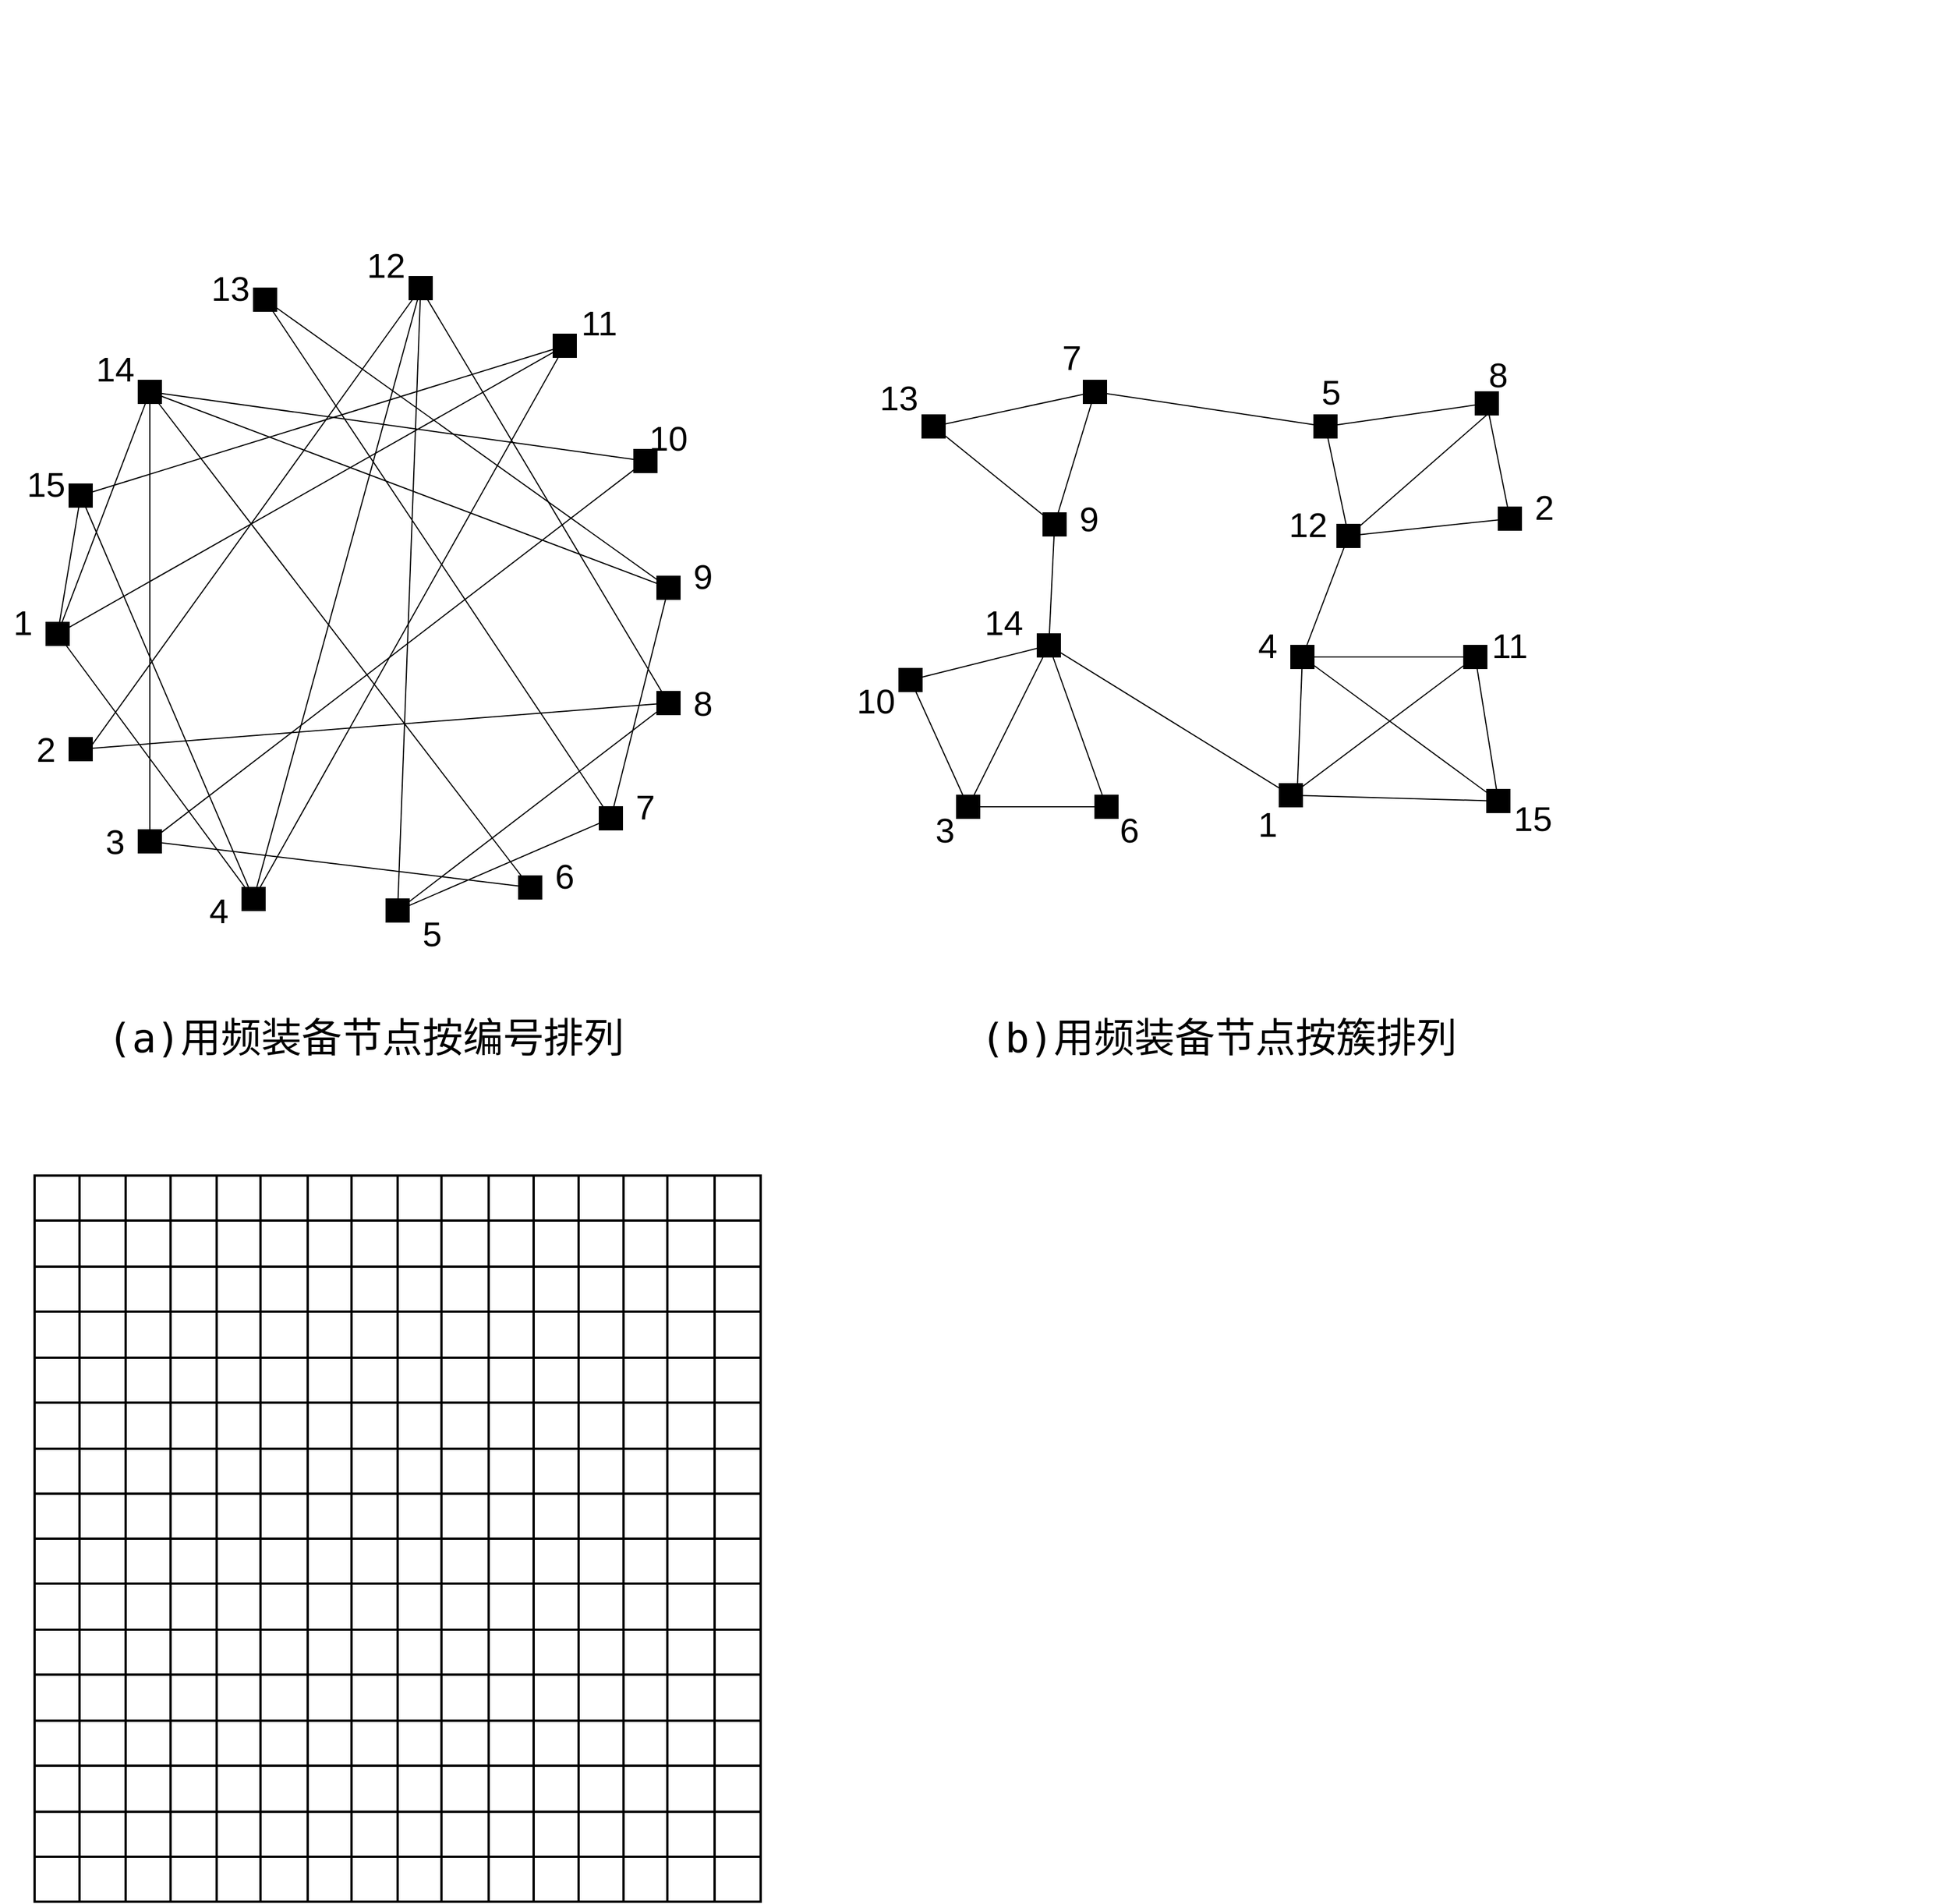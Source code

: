 <mxfile version="14.4.4" type="github">
  <diagram id="UQyLXl9a_MGCBrZ4A5Hq" name="Page-1">
    <mxGraphModel dx="1384" dy="1869" grid="1" gridSize="10" guides="1" tooltips="1" connect="1" arrows="1" fold="1" page="1" pageScale="1" pageWidth="850" pageHeight="1100" math="0" shadow="0">
      <root>
        <mxCell id="0" />
        <mxCell id="1" parent="0" />
        <mxCell id="qw-UVNlcl3JzZN6nI1bn-23" value="" style="shape=ext;double=1;whiteSpace=wrap;html=1;aspect=fixed;fillColor=#000000;fontSize=5;" vertex="1" parent="1">
          <mxGeometry x="140" y="210" width="20" height="20" as="geometry" />
        </mxCell>
        <mxCell id="qw-UVNlcl3JzZN6nI1bn-24" value="" style="shape=ext;double=1;whiteSpace=wrap;html=1;aspect=fixed;fillColor=#000000;fontSize=5;" vertex="1" parent="1">
          <mxGeometry x="120" y="330" width="20" height="20" as="geometry" />
        </mxCell>
        <mxCell id="qw-UVNlcl3JzZN6nI1bn-25" value="" style="shape=ext;double=1;whiteSpace=wrap;html=1;aspect=fixed;fillColor=#000000;fontSize=5;" vertex="1" parent="1">
          <mxGeometry x="300" y="40" width="20" height="20" as="geometry" />
        </mxCell>
        <mxCell id="qw-UVNlcl3JzZN6nI1bn-26" value="" style="shape=ext;double=1;whiteSpace=wrap;html=1;aspect=fixed;fillColor=#000000;fontSize=5;" vertex="1" parent="1">
          <mxGeometry x="200" y="120" width="20" height="20" as="geometry" />
        </mxCell>
        <mxCell id="qw-UVNlcl3JzZN6nI1bn-27" value="" style="shape=ext;double=1;whiteSpace=wrap;html=1;aspect=fixed;fillColor=#000000;fontSize=5;" vertex="1" parent="1">
          <mxGeometry x="630" y="180" width="20" height="20" as="geometry" />
        </mxCell>
        <mxCell id="qw-UVNlcl3JzZN6nI1bn-28" value="" style="shape=ext;double=1;whiteSpace=wrap;html=1;aspect=fixed;fillColor=#000000;fontSize=5;" vertex="1" parent="1">
          <mxGeometry x="650" y="290" width="20" height="20" as="geometry" />
        </mxCell>
        <mxCell id="qw-UVNlcl3JzZN6nI1bn-29" value="" style="shape=ext;double=1;whiteSpace=wrap;html=1;aspect=fixed;fillColor=#000000;fontSize=5;" vertex="1" parent="1">
          <mxGeometry x="415" y="570" width="20" height="20" as="geometry" />
        </mxCell>
        <mxCell id="qw-UVNlcl3JzZN6nI1bn-30" value="" style="shape=ext;double=1;whiteSpace=wrap;html=1;aspect=fixed;fillColor=#000000;fontSize=5;" vertex="1" parent="1">
          <mxGeometry x="200" y="510" width="20" height="20" as="geometry" />
        </mxCell>
        <mxCell id="qw-UVNlcl3JzZN6nI1bn-32" value="" style="shape=ext;double=1;whiteSpace=wrap;html=1;aspect=fixed;fillColor=#000000;fontSize=5;" vertex="1" parent="1">
          <mxGeometry x="560" y="80" width="20" height="20" as="geometry" />
        </mxCell>
        <mxCell id="qw-UVNlcl3JzZN6nI1bn-33" value="" style="shape=ext;double=1;whiteSpace=wrap;html=1;aspect=fixed;fillColor=#000000;fontSize=5;" vertex="1" parent="1">
          <mxGeometry x="435" y="30" width="20" height="20" as="geometry" />
        </mxCell>
        <mxCell id="qw-UVNlcl3JzZN6nI1bn-37" value="&lt;p style=&quot;font-size: 30px&quot;&gt;&lt;font style=&quot;font-size: 30px&quot;&gt;10&lt;/font&gt;&lt;/p&gt;" style="text;html=1;strokeColor=none;fillColor=none;align=center;verticalAlign=middle;whiteSpace=wrap;rounded=0;fontSize=5;" vertex="1" parent="1">
          <mxGeometry x="640" y="160" width="40" height="20" as="geometry" />
        </mxCell>
        <mxCell id="qw-UVNlcl3JzZN6nI1bn-38" value="&lt;p style=&quot;font-size: 30px&quot;&gt;&lt;font style=&quot;font-size: 30px&quot;&gt;5&lt;/font&gt;&lt;/p&gt;" style="text;html=1;strokeColor=none;fillColor=none;align=center;verticalAlign=middle;whiteSpace=wrap;rounded=0;fontSize=5;" vertex="1" parent="1">
          <mxGeometry x="435" y="590" width="40" height="20" as="geometry" />
        </mxCell>
        <mxCell id="qw-UVNlcl3JzZN6nI1bn-39" value="&lt;p style=&quot;font-size: 30px&quot;&gt;&lt;font style=&quot;font-size: 30px&quot;&gt;6&lt;/font&gt;&lt;/p&gt;" style="text;html=1;strokeColor=none;fillColor=none;align=center;verticalAlign=middle;whiteSpace=wrap;rounded=0;fontSize=5;" vertex="1" parent="1">
          <mxGeometry x="550" y="540" width="40" height="20" as="geometry" />
        </mxCell>
        <mxCell id="qw-UVNlcl3JzZN6nI1bn-40" value="&lt;p style=&quot;font-size: 30px&quot;&gt;&lt;font style=&quot;font-size: 30px&quot;&gt;7&lt;/font&gt;&lt;/p&gt;" style="text;html=1;strokeColor=none;fillColor=none;align=center;verticalAlign=middle;whiteSpace=wrap;rounded=0;fontSize=5;" vertex="1" parent="1">
          <mxGeometry x="620" y="480" width="40" height="20" as="geometry" />
        </mxCell>
        <mxCell id="qw-UVNlcl3JzZN6nI1bn-41" value="&lt;p style=&quot;font-size: 30px&quot;&gt;&lt;font style=&quot;font-size: 30px&quot;&gt;8&lt;/font&gt;&lt;/p&gt;" style="text;html=1;strokeColor=none;fillColor=none;align=center;verticalAlign=middle;whiteSpace=wrap;rounded=0;fontSize=5;" vertex="1" parent="1">
          <mxGeometry x="670" y="390" width="40" height="20" as="geometry" />
        </mxCell>
        <mxCell id="qw-UVNlcl3JzZN6nI1bn-42" value="&lt;p style=&quot;font-size: 30px&quot;&gt;&lt;font style=&quot;font-size: 30px&quot;&gt;9&lt;/font&gt;&lt;/p&gt;" style="text;html=1;strokeColor=none;fillColor=none;align=center;verticalAlign=middle;whiteSpace=wrap;rounded=0;fontSize=5;" vertex="1" parent="1">
          <mxGeometry x="670" y="280" width="40" height="20" as="geometry" />
        </mxCell>
        <mxCell id="qw-UVNlcl3JzZN6nI1bn-43" value="&lt;p style=&quot;font-size: 30px&quot;&gt;&lt;font style=&quot;font-size: 30px&quot;&gt;3&lt;/font&gt;&lt;/p&gt;" style="text;html=1;strokeColor=none;fillColor=none;align=center;verticalAlign=middle;whiteSpace=wrap;rounded=0;fontSize=5;" vertex="1" parent="1">
          <mxGeometry x="160" y="510" width="40" height="20" as="geometry" />
        </mxCell>
        <mxCell id="qw-UVNlcl3JzZN6nI1bn-44" value="&lt;p style=&quot;font-size: 30px&quot;&gt;&lt;font style=&quot;font-size: 30px&quot;&gt;2&lt;/font&gt;&lt;/p&gt;" style="text;html=1;strokeColor=none;fillColor=none;align=center;verticalAlign=middle;whiteSpace=wrap;rounded=0;fontSize=5;" vertex="1" parent="1">
          <mxGeometry x="100" y="430" width="40" height="20" as="geometry" />
        </mxCell>
        <mxCell id="qw-UVNlcl3JzZN6nI1bn-45" value="&lt;p style=&quot;font-size: 30px&quot;&gt;&lt;font style=&quot;font-size: 30px&quot;&gt;1&lt;/font&gt;&lt;/p&gt;" style="text;html=1;strokeColor=none;fillColor=none;align=center;verticalAlign=middle;whiteSpace=wrap;rounded=0;fontSize=5;" vertex="1" parent="1">
          <mxGeometry x="80" y="320" width="40" height="20" as="geometry" />
        </mxCell>
        <mxCell id="qw-UVNlcl3JzZN6nI1bn-49" value="&lt;p style=&quot;font-size: 30px&quot;&gt;&lt;font style=&quot;font-size: 30px&quot;&gt;4&lt;/font&gt;&lt;/p&gt;" style="text;html=1;strokeColor=none;fillColor=none;align=center;verticalAlign=middle;whiteSpace=wrap;rounded=0;fontSize=5;" vertex="1" parent="1">
          <mxGeometry x="250" y="570" width="40" height="20" as="geometry" />
        </mxCell>
        <mxCell id="qw-UVNlcl3JzZN6nI1bn-66" value="" style="shape=ext;double=1;whiteSpace=wrap;html=1;aspect=fixed;fillColor=#000000;fontSize=5;" vertex="1" parent="1">
          <mxGeometry x="290" y="560" width="20" height="20" as="geometry" />
        </mxCell>
        <mxCell id="qw-UVNlcl3JzZN6nI1bn-67" value="" style="shape=ext;double=1;whiteSpace=wrap;html=1;aspect=fixed;fillColor=#000000;fontSize=5;" vertex="1" parent="1">
          <mxGeometry x="140" y="430" width="20" height="20" as="geometry" />
        </mxCell>
        <mxCell id="qw-UVNlcl3JzZN6nI1bn-68" value="" style="shape=ext;double=1;whiteSpace=wrap;html=1;aspect=fixed;fillColor=#000000;fontSize=5;" vertex="1" parent="1">
          <mxGeometry x="600" y="490" width="20" height="20" as="geometry" />
        </mxCell>
        <mxCell id="qw-UVNlcl3JzZN6nI1bn-69" value="" style="shape=ext;double=1;whiteSpace=wrap;html=1;aspect=fixed;fillColor=#000000;fontSize=5;" vertex="1" parent="1">
          <mxGeometry x="530" y="550" width="20" height="20" as="geometry" />
        </mxCell>
        <mxCell id="qw-UVNlcl3JzZN6nI1bn-73" value="&lt;p style=&quot;font-size: 30px&quot;&gt;&lt;font style=&quot;font-size: 30px&quot;&gt;15&lt;/font&gt;&lt;/p&gt;" style="text;html=1;strokeColor=none;fillColor=none;align=center;verticalAlign=middle;whiteSpace=wrap;rounded=0;fontSize=5;" vertex="1" parent="1">
          <mxGeometry x="100" y="200" width="40" height="20" as="geometry" />
        </mxCell>
        <mxCell id="qw-UVNlcl3JzZN6nI1bn-74" value="&lt;p style=&quot;font-size: 30px&quot;&gt;&lt;font style=&quot;font-size: 30px&quot;&gt;14&lt;/font&gt;&lt;/p&gt;" style="text;html=1;strokeColor=none;fillColor=none;align=center;verticalAlign=middle;whiteSpace=wrap;rounded=0;fontSize=5;" vertex="1" parent="1">
          <mxGeometry x="160" y="100" width="40" height="20" as="geometry" />
        </mxCell>
        <mxCell id="qw-UVNlcl3JzZN6nI1bn-75" value="&lt;p style=&quot;font-size: 30px&quot;&gt;&lt;font style=&quot;font-size: 30px&quot;&gt;13&lt;/font&gt;&lt;/p&gt;" style="text;html=1;strokeColor=none;fillColor=none;align=center;verticalAlign=middle;whiteSpace=wrap;rounded=0;fontSize=5;" vertex="1" parent="1">
          <mxGeometry x="260" y="30" width="40" height="20" as="geometry" />
        </mxCell>
        <mxCell id="qw-UVNlcl3JzZN6nI1bn-76" value="&lt;p style=&quot;font-size: 30px&quot;&gt;&lt;font style=&quot;font-size: 30px&quot;&gt;12&lt;/font&gt;&lt;/p&gt;" style="text;html=1;strokeColor=none;fillColor=none;align=center;verticalAlign=middle;whiteSpace=wrap;rounded=0;fontSize=5;" vertex="1" parent="1">
          <mxGeometry x="395" y="10" width="40" height="20" as="geometry" />
        </mxCell>
        <mxCell id="qw-UVNlcl3JzZN6nI1bn-77" value="&lt;p style=&quot;font-size: 30px&quot;&gt;&lt;font style=&quot;font-size: 30px&quot;&gt;11&lt;/font&gt;&lt;/p&gt;" style="text;html=1;strokeColor=none;fillColor=none;align=center;verticalAlign=middle;whiteSpace=wrap;rounded=0;fontSize=5;" vertex="1" parent="1">
          <mxGeometry x="580" y="60" width="40" height="20" as="geometry" />
        </mxCell>
        <mxCell id="qw-UVNlcl3JzZN6nI1bn-81" value="" style="endArrow=none;html=1;fontSize=5;" edge="1" parent="1" source="qw-UVNlcl3JzZN6nI1bn-28" target="qw-UVNlcl3JzZN6nI1bn-68">
          <mxGeometry width="50" height="50" relative="1" as="geometry">
            <mxPoint x="655" y="300" as="sourcePoint" />
            <mxPoint x="390" y="170" as="targetPoint" />
          </mxGeometry>
        </mxCell>
        <mxCell id="qw-UVNlcl3JzZN6nI1bn-82" value="" style="endArrow=none;html=1;fontSize=5;" edge="1" parent="1" source="qw-UVNlcl3JzZN6nI1bn-25" target="qw-UVNlcl3JzZN6nI1bn-68">
          <mxGeometry width="50" height="50" relative="1" as="geometry">
            <mxPoint x="340" y="220" as="sourcePoint" />
            <mxPoint x="390" y="170" as="targetPoint" />
          </mxGeometry>
        </mxCell>
        <mxCell id="qw-UVNlcl3JzZN6nI1bn-83" value="" style="endArrow=none;html=1;fontSize=5;" edge="1" parent="1" source="qw-UVNlcl3JzZN6nI1bn-29" target="qw-UVNlcl3JzZN6nI1bn-68">
          <mxGeometry width="50" height="50" relative="1" as="geometry">
            <mxPoint x="425" y="580" as="sourcePoint" />
            <mxPoint x="610" y="500" as="targetPoint" />
          </mxGeometry>
        </mxCell>
        <mxCell id="qw-UVNlcl3JzZN6nI1bn-84" value="" style="endArrow=none;html=1;fontSize=5;" edge="1" parent="1" source="qw-UVNlcl3JzZN6nI1bn-26">
          <mxGeometry width="50" height="50" relative="1" as="geometry">
            <mxPoint x="210" y="130" as="sourcePoint" />
            <mxPoint x="660" y="300" as="targetPoint" />
          </mxGeometry>
        </mxCell>
        <mxCell id="qw-UVNlcl3JzZN6nI1bn-86" value="" style="endArrow=none;html=1;fontSize=5;exitX=0.5;exitY=1;exitDx=0;exitDy=0;" edge="1" parent="1" source="qw-UVNlcl3JzZN6nI1bn-67" target="qw-UVNlcl3JzZN6nI1bn-33">
          <mxGeometry width="50" height="50" relative="1" as="geometry">
            <mxPoint x="340" y="220" as="sourcePoint" />
            <mxPoint x="390" y="170" as="targetPoint" />
          </mxGeometry>
        </mxCell>
        <mxCell id="qw-UVNlcl3JzZN6nI1bn-87" value="" style="endArrow=none;html=1;fontSize=5;" edge="1" parent="1" source="qw-UVNlcl3JzZN6nI1bn-70">
          <mxGeometry width="50" height="50" relative="1" as="geometry">
            <mxPoint x="160" y="440" as="sourcePoint" />
            <mxPoint x="660" y="400" as="targetPoint" />
          </mxGeometry>
        </mxCell>
        <mxCell id="qw-UVNlcl3JzZN6nI1bn-88" value="" style="endArrow=none;html=1;fontSize=5;" edge="1" parent="1" source="qw-UVNlcl3JzZN6nI1bn-29" target="qw-UVNlcl3JzZN6nI1bn-33">
          <mxGeometry width="50" height="50" relative="1" as="geometry">
            <mxPoint x="420" y="580" as="sourcePoint" />
            <mxPoint x="390" y="170" as="targetPoint" />
          </mxGeometry>
        </mxCell>
        <mxCell id="qw-UVNlcl3JzZN6nI1bn-89" value="" style="endArrow=none;html=1;fontSize=5;" edge="1" parent="1" source="qw-UVNlcl3JzZN6nI1bn-70" target="qw-UVNlcl3JzZN6nI1bn-29">
          <mxGeometry width="50" height="50" relative="1" as="geometry">
            <mxPoint x="660" y="400" as="sourcePoint" />
            <mxPoint x="420" y="580" as="targetPoint" />
          </mxGeometry>
        </mxCell>
        <mxCell id="qw-UVNlcl3JzZN6nI1bn-91" value="" style="endArrow=none;html=1;fontSize=5;" edge="1" parent="1" source="qw-UVNlcl3JzZN6nI1bn-66" target="qw-UVNlcl3JzZN6nI1bn-33">
          <mxGeometry width="50" height="50" relative="1" as="geometry">
            <mxPoint x="340" y="220" as="sourcePoint" />
            <mxPoint x="390" y="170" as="targetPoint" />
          </mxGeometry>
        </mxCell>
        <mxCell id="qw-UVNlcl3JzZN6nI1bn-93" value="" style="endArrow=none;html=1;fontSize=5;" edge="1" parent="1" source="qw-UVNlcl3JzZN6nI1bn-27" target="qw-UVNlcl3JzZN6nI1bn-26">
          <mxGeometry width="50" height="50" relative="1" as="geometry">
            <mxPoint x="630" y="190" as="sourcePoint" />
            <mxPoint x="210" y="130" as="targetPoint" />
          </mxGeometry>
        </mxCell>
        <mxCell id="qw-UVNlcl3JzZN6nI1bn-94" value="" style="endArrow=none;html=1;fontSize=5;" edge="1" parent="1" source="qw-UVNlcl3JzZN6nI1bn-30" target="qw-UVNlcl3JzZN6nI1bn-69">
          <mxGeometry width="50" height="50" relative="1" as="geometry">
            <mxPoint x="340" y="220" as="sourcePoint" />
            <mxPoint x="530" y="560" as="targetPoint" />
          </mxGeometry>
        </mxCell>
        <mxCell id="qw-UVNlcl3JzZN6nI1bn-95" value="" style="endArrow=none;html=1;fontSize=5;" edge="1" parent="1" source="qw-UVNlcl3JzZN6nI1bn-30" target="qw-UVNlcl3JzZN6nI1bn-26">
          <mxGeometry width="50" height="50" relative="1" as="geometry">
            <mxPoint x="340" y="220" as="sourcePoint" />
            <mxPoint x="390" y="170" as="targetPoint" />
          </mxGeometry>
        </mxCell>
        <mxCell id="qw-UVNlcl3JzZN6nI1bn-96" value="" style="endArrow=none;html=1;fontSize=5;" edge="1" parent="1" source="qw-UVNlcl3JzZN6nI1bn-24" target="qw-UVNlcl3JzZN6nI1bn-26">
          <mxGeometry width="50" height="50" relative="1" as="geometry">
            <mxPoint x="130" y="340" as="sourcePoint" />
            <mxPoint x="210" y="140" as="targetPoint" />
          </mxGeometry>
        </mxCell>
        <mxCell id="qw-UVNlcl3JzZN6nI1bn-97" value="" style="endArrow=none;html=1;fontSize=5;" edge="1" parent="1" source="qw-UVNlcl3JzZN6nI1bn-23" target="qw-UVNlcl3JzZN6nI1bn-32">
          <mxGeometry width="50" height="50" relative="1" as="geometry">
            <mxPoint x="340" y="220" as="sourcePoint" />
            <mxPoint x="550" y="110" as="targetPoint" />
          </mxGeometry>
        </mxCell>
        <mxCell id="qw-UVNlcl3JzZN6nI1bn-98" value="" style="endArrow=none;html=1;fontSize=5;" edge="1" parent="1" source="qw-UVNlcl3JzZN6nI1bn-66" target="qw-UVNlcl3JzZN6nI1bn-23">
          <mxGeometry width="50" height="50" relative="1" as="geometry">
            <mxPoint x="300" y="570" as="sourcePoint" />
            <mxPoint x="390" y="170" as="targetPoint" />
          </mxGeometry>
        </mxCell>
        <mxCell id="qw-UVNlcl3JzZN6nI1bn-99" value="" style="endArrow=none;html=1;fontSize=5;" edge="1" parent="1" source="qw-UVNlcl3JzZN6nI1bn-24" target="qw-UVNlcl3JzZN6nI1bn-32">
          <mxGeometry width="50" height="50" relative="1" as="geometry">
            <mxPoint x="130" y="340" as="sourcePoint" />
            <mxPoint x="540" y="120" as="targetPoint" />
          </mxGeometry>
        </mxCell>
        <mxCell id="qw-UVNlcl3JzZN6nI1bn-100" value="" style="endArrow=none;html=1;fontSize=5;" edge="1" parent="1" source="qw-UVNlcl3JzZN6nI1bn-66" target="qw-UVNlcl3JzZN6nI1bn-32">
          <mxGeometry width="50" height="50" relative="1" as="geometry">
            <mxPoint x="300" y="570" as="sourcePoint" />
            <mxPoint x="390" y="170" as="targetPoint" />
          </mxGeometry>
        </mxCell>
        <mxCell id="qw-UVNlcl3JzZN6nI1bn-70" value="" style="shape=ext;double=1;whiteSpace=wrap;html=1;aspect=fixed;fillColor=#000000;fontSize=5;" vertex="1" parent="1">
          <mxGeometry x="650" y="390" width="20" height="20" as="geometry" />
        </mxCell>
        <mxCell id="qw-UVNlcl3JzZN6nI1bn-101" value="" style="endArrow=none;html=1;fontSize=5;" edge="1" parent="1" source="qw-UVNlcl3JzZN6nI1bn-67" target="qw-UVNlcl3JzZN6nI1bn-70">
          <mxGeometry width="50" height="50" relative="1" as="geometry">
            <mxPoint x="160" y="440" as="sourcePoint" />
            <mxPoint x="660" y="400" as="targetPoint" />
          </mxGeometry>
        </mxCell>
        <mxCell id="qw-UVNlcl3JzZN6nI1bn-361" value="" style="endArrow=none;html=1;fontSize=5;" edge="1" parent="1" source="qw-UVNlcl3JzZN6nI1bn-337" target="qw-UVNlcl3JzZN6nI1bn-354">
          <mxGeometry width="50" height="50" relative="1" as="geometry">
            <mxPoint x="1435" y="430" as="sourcePoint" />
            <mxPoint x="1170" y="300" as="targetPoint" />
          </mxGeometry>
        </mxCell>
        <mxCell id="qw-UVNlcl3JzZN6nI1bn-362" value="" style="endArrow=none;html=1;fontSize=5;" edge="1" parent="1" source="qw-UVNlcl3JzZN6nI1bn-334" target="qw-UVNlcl3JzZN6nI1bn-354">
          <mxGeometry width="50" height="50" relative="1" as="geometry">
            <mxPoint x="1120" y="350" as="sourcePoint" />
            <mxPoint x="1170" y="300" as="targetPoint" />
          </mxGeometry>
        </mxCell>
        <mxCell id="qw-UVNlcl3JzZN6nI1bn-363" value="" style="endArrow=none;html=1;fontSize=5;" edge="1" parent="1" source="qw-UVNlcl3JzZN6nI1bn-338" target="qw-UVNlcl3JzZN6nI1bn-354">
          <mxGeometry width="50" height="50" relative="1" as="geometry">
            <mxPoint x="1205" y="710" as="sourcePoint" />
            <mxPoint x="1390" y="630" as="targetPoint" />
          </mxGeometry>
        </mxCell>
        <mxCell id="qw-UVNlcl3JzZN6nI1bn-364" value="" style="endArrow=none;html=1;fontSize=5;" edge="1" parent="1" source="qw-UVNlcl3JzZN6nI1bn-335" target="qw-UVNlcl3JzZN6nI1bn-337">
          <mxGeometry width="50" height="50" relative="1" as="geometry">
            <mxPoint x="990" y="260" as="sourcePoint" />
            <mxPoint x="1430" y="430" as="targetPoint" />
          </mxGeometry>
        </mxCell>
        <mxCell id="qw-UVNlcl3JzZN6nI1bn-366" value="" style="endArrow=none;html=1;fontSize=5;" edge="1" parent="1" source="qw-UVNlcl3JzZN6nI1bn-353" target="qw-UVNlcl3JzZN6nI1bn-341">
          <mxGeometry width="50" height="50" relative="1" as="geometry">
            <mxPoint x="1440" y="230" as="sourcePoint" />
            <mxPoint x="1170" y="300" as="targetPoint" />
          </mxGeometry>
        </mxCell>
        <mxCell id="qw-UVNlcl3JzZN6nI1bn-368" value="" style="endArrow=none;html=1;fontSize=5;" edge="1" parent="1" source="qw-UVNlcl3JzZN6nI1bn-338" target="qw-UVNlcl3JzZN6nI1bn-341">
          <mxGeometry width="50" height="50" relative="1" as="geometry">
            <mxPoint x="1200" y="710" as="sourcePoint" />
            <mxPoint x="1170" y="300" as="targetPoint" />
          </mxGeometry>
        </mxCell>
        <mxCell id="qw-UVNlcl3JzZN6nI1bn-369" value="" style="endArrow=none;html=1;fontSize=5;" edge="1" parent="1" source="qw-UVNlcl3JzZN6nI1bn-381" target="qw-UVNlcl3JzZN6nI1bn-338">
          <mxGeometry width="50" height="50" relative="1" as="geometry">
            <mxPoint x="1440" y="530" as="sourcePoint" />
            <mxPoint x="1200" y="710" as="targetPoint" />
          </mxGeometry>
        </mxCell>
        <mxCell id="qw-UVNlcl3JzZN6nI1bn-371" value="" style="endArrow=none;html=1;fontSize=5;" edge="1" parent="1" source="qw-UVNlcl3JzZN6nI1bn-352" target="qw-UVNlcl3JzZN6nI1bn-341">
          <mxGeometry width="50" height="50" relative="1" as="geometry">
            <mxPoint x="1120" y="350" as="sourcePoint" />
            <mxPoint x="1170" y="300" as="targetPoint" />
          </mxGeometry>
        </mxCell>
        <mxCell id="qw-UVNlcl3JzZN6nI1bn-373" value="" style="endArrow=none;html=1;fontSize=5;" edge="1" parent="1" source="qw-UVNlcl3JzZN6nI1bn-336" target="qw-UVNlcl3JzZN6nI1bn-335">
          <mxGeometry width="50" height="50" relative="1" as="geometry">
            <mxPoint x="1410" y="320" as="sourcePoint" />
            <mxPoint x="990" y="260" as="targetPoint" />
          </mxGeometry>
        </mxCell>
        <mxCell id="qw-UVNlcl3JzZN6nI1bn-374" value="" style="endArrow=none;html=1;fontSize=5;" edge="1" parent="1" source="qw-UVNlcl3JzZN6nI1bn-339" target="qw-UVNlcl3JzZN6nI1bn-355">
          <mxGeometry width="50" height="50" relative="1" as="geometry">
            <mxPoint x="1120" y="350" as="sourcePoint" />
            <mxPoint x="1310" y="690" as="targetPoint" />
          </mxGeometry>
        </mxCell>
        <mxCell id="qw-UVNlcl3JzZN6nI1bn-375" value="" style="endArrow=none;html=1;fontSize=5;" edge="1" parent="1" source="qw-UVNlcl3JzZN6nI1bn-339" target="qw-UVNlcl3JzZN6nI1bn-335">
          <mxGeometry width="50" height="50" relative="1" as="geometry">
            <mxPoint x="1120" y="350" as="sourcePoint" />
            <mxPoint x="1170" y="300" as="targetPoint" />
          </mxGeometry>
        </mxCell>
        <mxCell id="qw-UVNlcl3JzZN6nI1bn-376" value="" style="endArrow=none;html=1;fontSize=5;" edge="1" parent="1" source="qw-UVNlcl3JzZN6nI1bn-333" target="qw-UVNlcl3JzZN6nI1bn-335">
          <mxGeometry width="50" height="50" relative="1" as="geometry">
            <mxPoint x="910" y="470" as="sourcePoint" />
            <mxPoint x="990" y="270" as="targetPoint" />
          </mxGeometry>
        </mxCell>
        <mxCell id="qw-UVNlcl3JzZN6nI1bn-377" value="" style="endArrow=none;html=1;fontSize=5;" edge="1" parent="1" source="qw-UVNlcl3JzZN6nI1bn-332" target="qw-UVNlcl3JzZN6nI1bn-340">
          <mxGeometry width="50" height="50" relative="1" as="geometry">
            <mxPoint x="1120" y="350" as="sourcePoint" />
            <mxPoint x="1330" y="240" as="targetPoint" />
          </mxGeometry>
        </mxCell>
        <mxCell id="qw-UVNlcl3JzZN6nI1bn-378" value="" style="endArrow=none;html=1;fontSize=5;" edge="1" parent="1" source="qw-UVNlcl3JzZN6nI1bn-352" target="qw-UVNlcl3JzZN6nI1bn-332">
          <mxGeometry width="50" height="50" relative="1" as="geometry">
            <mxPoint x="1080" y="700" as="sourcePoint" />
            <mxPoint x="1170" y="300" as="targetPoint" />
          </mxGeometry>
        </mxCell>
        <mxCell id="qw-UVNlcl3JzZN6nI1bn-379" value="" style="endArrow=none;html=1;fontSize=5;" edge="1" parent="1" source="qw-UVNlcl3JzZN6nI1bn-333" target="qw-UVNlcl3JzZN6nI1bn-340">
          <mxGeometry width="50" height="50" relative="1" as="geometry">
            <mxPoint x="910" y="470" as="sourcePoint" />
            <mxPoint x="1320" y="250" as="targetPoint" />
          </mxGeometry>
        </mxCell>
        <mxCell id="qw-UVNlcl3JzZN6nI1bn-380" value="" style="endArrow=none;html=1;fontSize=5;" edge="1" parent="1" source="qw-UVNlcl3JzZN6nI1bn-352" target="qw-UVNlcl3JzZN6nI1bn-340">
          <mxGeometry width="50" height="50" relative="1" as="geometry">
            <mxPoint x="1080" y="700" as="sourcePoint" />
            <mxPoint x="1170" y="300" as="targetPoint" />
          </mxGeometry>
        </mxCell>
        <mxCell id="qw-UVNlcl3JzZN6nI1bn-382" value="" style="endArrow=none;html=1;fontSize=5;" edge="1" parent="1" source="qw-UVNlcl3JzZN6nI1bn-353" target="qw-UVNlcl3JzZN6nI1bn-381">
          <mxGeometry width="50" height="50" relative="1" as="geometry">
            <mxPoint x="940" y="570" as="sourcePoint" />
            <mxPoint x="1440" y="530" as="targetPoint" />
          </mxGeometry>
        </mxCell>
        <mxCell id="qw-UVNlcl3JzZN6nI1bn-388" value="" style="group" vertex="1" connectable="0" parent="1">
          <mxGeometry x="870" y="330" width="40" height="40" as="geometry" />
        </mxCell>
        <mxCell id="qw-UVNlcl3JzZN6nI1bn-396" value="" style="group" vertex="1" connectable="0" parent="1">
          <mxGeometry x="1150" y="460" width="60" height="30" as="geometry" />
        </mxCell>
        <mxCell id="qw-UVNlcl3JzZN6nI1bn-333" value="" style="shape=ext;double=1;whiteSpace=wrap;html=1;aspect=fixed;fillColor=#000000;fontSize=5;" vertex="1" parent="qw-UVNlcl3JzZN6nI1bn-396">
          <mxGeometry x="40" y="10" width="20" height="20" as="geometry" />
        </mxCell>
        <mxCell id="qw-UVNlcl3JzZN6nI1bn-398" value="" style="group" vertex="1" connectable="0" parent="1">
          <mxGeometry x="1400" y="225" width="60" height="20" as="geometry" />
        </mxCell>
        <mxCell id="qw-UVNlcl3JzZN6nI1bn-399" value="" style="group" vertex="1" connectable="0" parent="qw-UVNlcl3JzZN6nI1bn-398">
          <mxGeometry width="60" height="20" as="geometry" />
        </mxCell>
        <mxCell id="qw-UVNlcl3JzZN6nI1bn-430" value="" style="group" vertex="1" connectable="0" parent="qw-UVNlcl3JzZN6nI1bn-399">
          <mxGeometry y="-10" width="60" height="30" as="geometry" />
        </mxCell>
        <mxCell id="qw-UVNlcl3JzZN6nI1bn-431" value="" style="group" vertex="1" connectable="0" parent="qw-UVNlcl3JzZN6nI1bn-430">
          <mxGeometry width="60" height="30" as="geometry" />
        </mxCell>
        <mxCell id="qw-UVNlcl3JzZN6nI1bn-349" value="&lt;p style=&quot;font-size: 30px&quot;&gt;&lt;font style=&quot;font-size: 30px&quot;&gt;2&lt;/font&gt;&lt;/p&gt;" style="text;html=1;strokeColor=none;fillColor=none;align=center;verticalAlign=middle;whiteSpace=wrap;rounded=0;fontSize=5;" vertex="1" parent="qw-UVNlcl3JzZN6nI1bn-431">
          <mxGeometry y="5" width="40" height="20" as="geometry" />
        </mxCell>
        <mxCell id="qw-UVNlcl3JzZN6nI1bn-402" value="" style="group" vertex="1" connectable="0" parent="1">
          <mxGeometry x="1220" y="130" width="60" height="40" as="geometry" />
        </mxCell>
        <mxCell id="qw-UVNlcl3JzZN6nI1bn-443" value="" style="group" vertex="1" connectable="0" parent="qw-UVNlcl3JzZN6nI1bn-402">
          <mxGeometry y="20" width="60" height="20" as="geometry" />
        </mxCell>
        <mxCell id="qw-UVNlcl3JzZN6nI1bn-338" value="" style="shape=ext;double=1;whiteSpace=wrap;html=1;aspect=fixed;fillColor=#000000;fontSize=5;" vertex="1" parent="qw-UVNlcl3JzZN6nI1bn-443">
          <mxGeometry width="20" height="20" as="geometry" />
        </mxCell>
        <mxCell id="qw-UVNlcl3JzZN6nI1bn-406" value="" style="group" vertex="1" connectable="0" parent="1">
          <mxGeometry x="960" y="220" width="60" height="50" as="geometry" />
        </mxCell>
        <mxCell id="qw-UVNlcl3JzZN6nI1bn-438" value="" style="group" vertex="1" connectable="0" parent="qw-UVNlcl3JzZN6nI1bn-406">
          <mxGeometry x="15" y="-10" width="40" height="50" as="geometry" />
        </mxCell>
        <mxCell id="qw-UVNlcl3JzZN6nI1bn-337" value="" style="shape=ext;double=1;whiteSpace=wrap;html=1;aspect=fixed;fillColor=#000000;fontSize=5;" vertex="1" parent="qw-UVNlcl3JzZN6nI1bn-438">
          <mxGeometry x="10" y="25" width="20" height="20" as="geometry" />
        </mxCell>
        <mxCell id="qw-UVNlcl3JzZN6nI1bn-407" value="" style="group" vertex="1" connectable="0" parent="1">
          <mxGeometry x="1710" y="-210" width="50" height="50" as="geometry" />
        </mxCell>
        <mxCell id="qw-UVNlcl3JzZN6nI1bn-408" value="" style="group" vertex="1" connectable="0" parent="qw-UVNlcl3JzZN6nI1bn-407">
          <mxGeometry width="50" height="50" as="geometry" />
        </mxCell>
        <mxCell id="qw-UVNlcl3JzZN6nI1bn-409" value="" style="group" vertex="1" connectable="0" parent="qw-UVNlcl3JzZN6nI1bn-408">
          <mxGeometry width="50" height="50" as="geometry" />
        </mxCell>
        <mxCell id="qw-UVNlcl3JzZN6nI1bn-410" value="" style="group" vertex="1" connectable="0" parent="qw-UVNlcl3JzZN6nI1bn-409">
          <mxGeometry width="50" height="50" as="geometry" />
        </mxCell>
        <mxCell id="qw-UVNlcl3JzZN6nI1bn-414" value="" style="group" vertex="1" connectable="0" parent="qw-UVNlcl3JzZN6nI1bn-410">
          <mxGeometry x="10" width="50" height="50" as="geometry" />
        </mxCell>
        <mxCell id="qw-UVNlcl3JzZN6nI1bn-439" value="" style="group" vertex="1" connectable="0" parent="qw-UVNlcl3JzZN6nI1bn-414">
          <mxGeometry x="-920" y="605" width="40" height="45" as="geometry" />
        </mxCell>
        <mxCell id="qw-UVNlcl3JzZN6nI1bn-342" value="&lt;p style=&quot;font-size: 30px&quot;&gt;&lt;font style=&quot;font-size: 30px&quot;&gt;10&lt;/font&gt;&lt;/p&gt;" style="text;html=1;strokeColor=none;fillColor=none;align=center;verticalAlign=middle;whiteSpace=wrap;rounded=0;fontSize=5;" vertex="1" parent="qw-UVNlcl3JzZN6nI1bn-439">
          <mxGeometry x="20" y="-10" width="40" height="25" as="geometry" />
        </mxCell>
        <mxCell id="qw-UVNlcl3JzZN6nI1bn-415" value="" style="group" vertex="1" connectable="0" parent="1">
          <mxGeometry x="1030" y="580" width="100" height="120" as="geometry" />
        </mxCell>
        <mxCell id="qw-UVNlcl3JzZN6nI1bn-423" value="" style="group" vertex="1" connectable="0" parent="1">
          <mxGeometry x="1200" y="225" width="60" height="40" as="geometry" />
        </mxCell>
        <mxCell id="qw-UVNlcl3JzZN6nI1bn-440" value="" style="group" vertex="1" connectable="0" parent="qw-UVNlcl3JzZN6nI1bn-423">
          <mxGeometry width="60" height="40" as="geometry" />
        </mxCell>
        <mxCell id="qw-UVNlcl3JzZN6nI1bn-359" value="&lt;p style=&quot;font-size: 30px&quot;&gt;&lt;font style=&quot;font-size: 30px&quot;&gt;12&lt;/font&gt;&lt;/p&gt;" style="text;html=1;strokeColor=none;fillColor=none;align=center;verticalAlign=middle;whiteSpace=wrap;rounded=0;fontSize=5;" vertex="1" parent="qw-UVNlcl3JzZN6nI1bn-440">
          <mxGeometry x="-5" y="10" width="40" height="20" as="geometry" />
        </mxCell>
        <mxCell id="qw-UVNlcl3JzZN6nI1bn-341" value="" style="shape=ext;double=1;whiteSpace=wrap;html=1;aspect=fixed;fillColor=#000000;fontSize=5;" vertex="1" parent="qw-UVNlcl3JzZN6nI1bn-440">
          <mxGeometry x="40" y="20" width="20" height="20" as="geometry" />
        </mxCell>
        <mxCell id="qw-UVNlcl3JzZN6nI1bn-442" value="" style="group" vertex="1" connectable="0" parent="1">
          <mxGeometry x="860" y="130" width="60" height="40" as="geometry" />
        </mxCell>
        <mxCell id="qw-UVNlcl3JzZN6nI1bn-424" value="" style="group" vertex="1" connectable="0" parent="qw-UVNlcl3JzZN6nI1bn-442">
          <mxGeometry width="60" height="30" as="geometry" />
        </mxCell>
        <mxCell id="qw-UVNlcl3JzZN6nI1bn-358" value="&lt;p style=&quot;font-size: 30px&quot;&gt;&lt;font style=&quot;font-size: 30px&quot;&gt;13&lt;/font&gt;&lt;/p&gt;" style="text;html=1;strokeColor=none;fillColor=none;align=center;verticalAlign=middle;whiteSpace=wrap;rounded=0;fontSize=5;" vertex="1" parent="qw-UVNlcl3JzZN6nI1bn-424">
          <mxGeometry x="-20" y="-5" width="40" height="20" as="geometry" />
        </mxCell>
        <mxCell id="qw-UVNlcl3JzZN6nI1bn-334" value="" style="shape=ext;double=1;whiteSpace=wrap;html=1;aspect=fixed;fillColor=#000000;fontSize=5;" vertex="1" parent="qw-UVNlcl3JzZN6nI1bn-442">
          <mxGeometry x="20" y="20" width="20" height="20" as="geometry" />
        </mxCell>
        <mxCell id="qw-UVNlcl3JzZN6nI1bn-348" value="&lt;p style=&quot;font-size: 30px&quot;&gt;&lt;font style=&quot;font-size: 30px&quot;&gt;3&lt;/font&gt;&lt;/p&gt;" style="text;html=1;strokeColor=none;fillColor=none;align=center;verticalAlign=middle;whiteSpace=wrap;rounded=0;fontSize=5;" vertex="1" parent="1">
          <mxGeometry x="880" y="500" width="40" height="20" as="geometry" />
        </mxCell>
        <mxCell id="qw-UVNlcl3JzZN6nI1bn-339" value="" style="shape=ext;double=1;whiteSpace=wrap;html=1;aspect=fixed;fillColor=#000000;fontSize=5;" vertex="1" parent="1">
          <mxGeometry x="910" y="480" width="20" height="20" as="geometry" />
        </mxCell>
        <mxCell id="qw-UVNlcl3JzZN6nI1bn-340" value="" style="shape=ext;double=1;whiteSpace=wrap;html=1;aspect=fixed;fillColor=#000000;fontSize=5;" vertex="1" parent="1">
          <mxGeometry x="1350" y="350" width="20" height="20" as="geometry" />
        </mxCell>
        <mxCell id="qw-UVNlcl3JzZN6nI1bn-332" value="" style="shape=ext;double=1;whiteSpace=wrap;html=1;aspect=fixed;fillColor=#000000;fontSize=5;" vertex="1" parent="1">
          <mxGeometry x="1370" y="475" width="20" height="20" as="geometry" />
        </mxCell>
        <mxCell id="qw-UVNlcl3JzZN6nI1bn-356" value="&lt;p style=&quot;font-size: 30px&quot;&gt;&lt;font style=&quot;font-size: 30px&quot;&gt;15&lt;/font&gt;&lt;/p&gt;" style="text;html=1;strokeColor=none;fillColor=none;align=center;verticalAlign=middle;whiteSpace=wrap;rounded=0;fontSize=5;" vertex="1" parent="1">
          <mxGeometry x="1390" y="490" width="40" height="20" as="geometry" />
        </mxCell>
        <mxCell id="qw-UVNlcl3JzZN6nI1bn-360" value="&lt;p style=&quot;font-size: 30px&quot;&gt;&lt;font style=&quot;font-size: 30px&quot;&gt;11&lt;/font&gt;&lt;/p&gt;" style="text;html=1;strokeColor=none;fillColor=none;align=center;verticalAlign=middle;whiteSpace=wrap;rounded=0;fontSize=5;" vertex="1" parent="1">
          <mxGeometry x="1370" y="340" width="40" height="20" as="geometry" />
        </mxCell>
        <mxCell id="qw-UVNlcl3JzZN6nI1bn-453" value="" style="endArrow=none;html=1;fontSize=5;" edge="1" parent="1" source="qw-UVNlcl3JzZN6nI1bn-333" target="qw-UVNlcl3JzZN6nI1bn-332">
          <mxGeometry width="50" height="50" relative="1" as="geometry">
            <mxPoint x="1200" y="484" as="sourcePoint" />
            <mxPoint x="1180" y="300" as="targetPoint" />
          </mxGeometry>
        </mxCell>
        <mxCell id="qw-UVNlcl3JzZN6nI1bn-454" value="" style="endArrow=none;html=1;fontSize=5;" edge="1" parent="1" source="qw-UVNlcl3JzZN6nI1bn-23" target="qw-UVNlcl3JzZN6nI1bn-24">
          <mxGeometry width="50" height="50" relative="1" as="geometry">
            <mxPoint x="490" y="350" as="sourcePoint" />
            <mxPoint x="540" y="300" as="targetPoint" />
          </mxGeometry>
        </mxCell>
        <mxCell id="qw-UVNlcl3JzZN6nI1bn-455" value="" style="endArrow=none;html=1;fontSize=5;" edge="1" parent="1" source="qw-UVNlcl3JzZN6nI1bn-336" target="qw-UVNlcl3JzZN6nI1bn-339">
          <mxGeometry width="50" height="50" relative="1" as="geometry">
            <mxPoint x="880" y="280" as="sourcePoint" />
            <mxPoint x="1250" y="300" as="targetPoint" />
          </mxGeometry>
        </mxCell>
        <mxCell id="qw-UVNlcl3JzZN6nI1bn-456" value="" style="endArrow=none;html=1;fontSize=5;" edge="1" parent="1" source="qw-UVNlcl3JzZN6nI1bn-30" target="qw-UVNlcl3JzZN6nI1bn-27">
          <mxGeometry width="50" height="50" relative="1" as="geometry">
            <mxPoint x="500" y="350" as="sourcePoint" />
            <mxPoint x="550" y="300" as="targetPoint" />
          </mxGeometry>
        </mxCell>
        <mxCell id="qw-UVNlcl3JzZN6nI1bn-457" value="" style="endArrow=none;html=1;fontSize=5;" edge="1" parent="1" source="qw-UVNlcl3JzZN6nI1bn-337" target="qw-UVNlcl3JzZN6nI1bn-334">
          <mxGeometry width="50" height="50" relative="1" as="geometry">
            <mxPoint x="1160" y="350" as="sourcePoint" />
            <mxPoint x="1210" y="300" as="targetPoint" />
          </mxGeometry>
        </mxCell>
        <mxCell id="qw-UVNlcl3JzZN6nI1bn-458" value="" style="endArrow=none;html=1;fontSize=5;" edge="1" parent="1" source="qw-UVNlcl3JzZN6nI1bn-25">
          <mxGeometry width="50" height="50" relative="1" as="geometry">
            <mxPoint x="490" y="300" as="sourcePoint" />
            <mxPoint x="660" y="300" as="targetPoint" />
          </mxGeometry>
        </mxCell>
        <mxCell id="qw-UVNlcl3JzZN6nI1bn-355" value="" style="shape=ext;double=1;whiteSpace=wrap;html=1;aspect=fixed;fillColor=#000000;fontSize=5;" vertex="1" parent="1">
          <mxGeometry x="1030" y="480" width="20" height="20" as="geometry" />
        </mxCell>
        <mxCell id="qw-UVNlcl3JzZN6nI1bn-344" value="&lt;p style=&quot;font-size: 30px&quot;&gt;&lt;font style=&quot;font-size: 30px&quot;&gt;6&lt;/font&gt;&lt;/p&gt;" style="text;html=1;strokeColor=none;fillColor=none;align=center;verticalAlign=middle;whiteSpace=wrap;rounded=0;fontSize=5;" vertex="1" parent="1">
          <mxGeometry x="1050" y="500" width="20" height="20" as="geometry" />
        </mxCell>
        <mxCell id="qw-UVNlcl3JzZN6nI1bn-459" value="" style="endArrow=none;html=1;fontSize=5;entryX=0.5;entryY=1;entryDx=0;entryDy=0;" edge="1" parent="1" source="qw-UVNlcl3JzZN6nI1bn-341" target="qw-UVNlcl3JzZN6nI1bn-381">
          <mxGeometry width="50" height="50" relative="1" as="geometry">
            <mxPoint x="1140" y="330" as="sourcePoint" />
            <mxPoint x="1190" y="280" as="targetPoint" />
          </mxGeometry>
        </mxCell>
        <mxCell id="qw-UVNlcl3JzZN6nI1bn-460" value="" style="endArrow=none;html=1;fontSize=5;" edge="1" parent="1" source="qw-UVNlcl3JzZN6nI1bn-70">
          <mxGeometry width="50" height="50" relative="1" as="geometry">
            <mxPoint x="460" y="330" as="sourcePoint" />
            <mxPoint x="445" y="40" as="targetPoint" />
          </mxGeometry>
        </mxCell>
        <mxCell id="qw-UVNlcl3JzZN6nI1bn-461" value="" style="endArrow=none;html=1;fontSize=5;exitX=0.75;exitY=1;exitDx=0;exitDy=0;" edge="1" parent="1" source="qw-UVNlcl3JzZN6nI1bn-333" target="qw-UVNlcl3JzZN6nI1bn-352">
          <mxGeometry width="50" height="50" relative="1" as="geometry">
            <mxPoint x="1140" y="350" as="sourcePoint" />
            <mxPoint x="1190" y="300" as="targetPoint" />
          </mxGeometry>
        </mxCell>
        <mxCell id="qw-UVNlcl3JzZN6nI1bn-462" value="" style="endArrow=none;html=1;fontSize=5;" edge="1" parent="1" source="qw-UVNlcl3JzZN6nI1bn-24" target="qw-UVNlcl3JzZN6nI1bn-66">
          <mxGeometry width="50" height="50" relative="1" as="geometry">
            <mxPoint x="570" y="350" as="sourcePoint" />
            <mxPoint x="620" y="300" as="targetPoint" />
          </mxGeometry>
        </mxCell>
        <mxCell id="qw-UVNlcl3JzZN6nI1bn-463" value="" style="endArrow=none;html=1;fontSize=5;" edge="1" parent="1" source="qw-UVNlcl3JzZN6nI1bn-335" target="qw-UVNlcl3JzZN6nI1bn-355">
          <mxGeometry width="50" height="50" relative="1" as="geometry">
            <mxPoint x="918" y="358" as="sourcePoint" />
            <mxPoint x="1250" y="280" as="targetPoint" />
          </mxGeometry>
        </mxCell>
        <mxCell id="qw-UVNlcl3JzZN6nI1bn-464" value="" style="endArrow=none;html=1;fontSize=5;" edge="1" parent="1" source="qw-UVNlcl3JzZN6nI1bn-69" target="qw-UVNlcl3JzZN6nI1bn-26">
          <mxGeometry width="50" height="50" relative="1" as="geometry">
            <mxPoint x="620" y="350" as="sourcePoint" />
            <mxPoint x="670" y="300" as="targetPoint" />
          </mxGeometry>
        </mxCell>
        <mxCell id="qw-UVNlcl3JzZN6nI1bn-354" value="" style="shape=ext;double=1;whiteSpace=wrap;html=1;aspect=fixed;fillColor=#000000;fontSize=5;" vertex="1" parent="1">
          <mxGeometry x="1020" y="120" width="20" height="20" as="geometry" />
        </mxCell>
        <mxCell id="qw-UVNlcl3JzZN6nI1bn-345" value="&lt;p style=&quot;font-size: 30px&quot;&gt;&lt;font style=&quot;font-size: 30px&quot;&gt;7&lt;/font&gt;&lt;/p&gt;" style="text;html=1;strokeColor=none;fillColor=none;align=center;verticalAlign=middle;whiteSpace=wrap;rounded=0;fontSize=5;" vertex="1" parent="1">
          <mxGeometry x="990" y="90" width="40" height="20" as="geometry" />
        </mxCell>
        <mxCell id="qw-UVNlcl3JzZN6nI1bn-437" value="" style="group" vertex="1" connectable="0" parent="1">
          <mxGeometry x="1360" y="105" width="40" height="50" as="geometry" />
        </mxCell>
        <mxCell id="qw-UVNlcl3JzZN6nI1bn-346" value="&lt;p style=&quot;font-size: 30px&quot;&gt;&lt;font style=&quot;font-size: 30px&quot;&gt;8&lt;/font&gt;&lt;/p&gt;" style="text;html=1;strokeColor=none;fillColor=none;align=center;verticalAlign=middle;whiteSpace=wrap;rounded=0;fontSize=5;" vertex="1" parent="qw-UVNlcl3JzZN6nI1bn-437">
          <mxGeometry width="40" height="20" as="geometry" />
        </mxCell>
        <mxCell id="qw-UVNlcl3JzZN6nI1bn-352" value="" style="shape=ext;double=1;whiteSpace=wrap;html=1;aspect=fixed;fillColor=#000000;fontSize=5;" vertex="1" parent="1">
          <mxGeometry x="1200" y="350" width="20" height="20" as="geometry" />
        </mxCell>
        <mxCell id="qw-UVNlcl3JzZN6nI1bn-381" value="" style="shape=ext;double=1;whiteSpace=wrap;html=1;aspect=fixed;fillColor=#000000;fontSize=5;" vertex="1" parent="1">
          <mxGeometry x="1360" y="130" width="20" height="20" as="geometry" />
        </mxCell>
        <mxCell id="qw-UVNlcl3JzZN6nI1bn-351" value="&lt;p style=&quot;font-size: 30px&quot;&gt;&lt;font style=&quot;font-size: 30px&quot;&gt;4&lt;/font&gt;&lt;/p&gt;" style="text;html=1;strokeColor=none;fillColor=none;align=center;verticalAlign=middle;whiteSpace=wrap;rounded=0;fontSize=5;" vertex="1" parent="1">
          <mxGeometry x="1160" y="340" width="40" height="20" as="geometry" />
        </mxCell>
        <mxCell id="qw-UVNlcl3JzZN6nI1bn-335" value="" style="shape=ext;double=1;whiteSpace=wrap;html=1;aspect=fixed;fillColor=#000000;fontSize=12;" vertex="1" parent="1">
          <mxGeometry x="980" y="340" width="20" height="20" as="geometry" />
        </mxCell>
        <mxCell id="qw-UVNlcl3JzZN6nI1bn-336" value="" style="shape=ext;double=1;whiteSpace=wrap;html=1;aspect=fixed;fillColor=#000000;fontSize=5;" vertex="1" parent="1">
          <mxGeometry x="860" y="370" width="20" height="20" as="geometry" />
        </mxCell>
        <mxCell id="qw-UVNlcl3JzZN6nI1bn-357" value="&lt;p style=&quot;font-size: 30px&quot;&gt;&lt;font style=&quot;font-size: 30px&quot;&gt;14&lt;/font&gt;&lt;/p&gt;" style="text;html=1;strokeColor=none;fillColor=none;align=center;verticalAlign=middle;whiteSpace=wrap;rounded=0;fontSize=5;" vertex="1" parent="1">
          <mxGeometry x="935" y="320" width="32" height="20" as="geometry" />
        </mxCell>
        <mxCell id="qw-UVNlcl3JzZN6nI1bn-353" value="" style="shape=ext;double=1;whiteSpace=wrap;html=1;aspect=fixed;fillColor=#000000;fontSize=5;" vertex="1" parent="1">
          <mxGeometry x="1380" y="230" width="20" height="20" as="geometry" />
        </mxCell>
        <mxCell id="qw-UVNlcl3JzZN6nI1bn-347" value="&lt;p style=&quot;font-size: 30px&quot;&gt;&lt;font style=&quot;font-size: 30px&quot;&gt;9&lt;/font&gt;&lt;/p&gt;" style="text;html=1;strokeColor=none;fillColor=none;align=center;verticalAlign=middle;whiteSpace=wrap;rounded=0;fontSize=5;" vertex="1" parent="1">
          <mxGeometry x="1005" y="227.5" width="40" height="25" as="geometry" />
        </mxCell>
        <mxCell id="qw-UVNlcl3JzZN6nI1bn-350" value="&lt;p style=&quot;font-size: 30px&quot;&gt;&lt;font style=&quot;font-size: 30px&quot;&gt;1&lt;/font&gt;&lt;/p&gt;" style="text;html=1;strokeColor=none;fillColor=none;align=center;verticalAlign=middle;whiteSpace=wrap;rounded=0;fontSize=5;" vertex="1" parent="1">
          <mxGeometry x="1155" y="490" width="50" height="30" as="geometry" />
        </mxCell>
        <mxCell id="qw-UVNlcl3JzZN6nI1bn-343" value="&lt;p style=&quot;font-size: 30px&quot;&gt;&lt;font style=&quot;font-size: 30px&quot;&gt;5&lt;/font&gt;&lt;/p&gt;" style="text;html=1;strokeColor=none;fillColor=none;align=center;verticalAlign=middle;whiteSpace=wrap;rounded=0;fontSize=5;" vertex="1" parent="1">
          <mxGeometry x="1215" y="120" width="40" height="20" as="geometry" />
        </mxCell>
        <mxCell id="qw-UVNlcl3JzZN6nI1bn-476" value="&lt;pre style=&quot;font-size: 35px&quot;&gt;&lt;font style=&quot;font-size: 35px&quot;&gt;(b)用频装备节点按簇排列&lt;/font&gt;&lt;/pre&gt;" style="text;html=1;strokeColor=none;fillColor=none;align=center;verticalAlign=middle;whiteSpace=wrap;rounded=0;fontSize=12;" vertex="1" parent="1">
          <mxGeometry x="1020" y="680" width="235" height="20" as="geometry" />
        </mxCell>
        <mxCell id="qw-UVNlcl3JzZN6nI1bn-477" value="&lt;pre style=&quot;font-size: 35px&quot;&gt;&lt;font style=&quot;font-size: 35px&quot;&gt;(a)用频装备节点按编号排列&lt;/font&gt;&lt;/pre&gt;" style="text;html=1;strokeColor=none;fillColor=none;align=center;verticalAlign=middle;whiteSpace=wrap;rounded=0;fontSize=12;" vertex="1" parent="1">
          <mxGeometry x="280" y="680" width="235" height="20" as="geometry" />
        </mxCell>
        <mxCell id="qw-UVNlcl3JzZN6nI1bn-589" value="" style="shape=table;html=1;whiteSpace=wrap;startSize=0;container=1;collapsible=0;childLayout=tableLayout;strokeWidth=2;" vertex="1" parent="1">
          <mxGeometry x="110" y="810" width="630" height="630" as="geometry" />
        </mxCell>
        <mxCell id="qw-UVNlcl3JzZN6nI1bn-590" value="" style="shape=partialRectangle;html=1;whiteSpace=wrap;collapsible=0;dropTarget=0;pointerEvents=0;fillColor=none;top=0;left=0;bottom=0;right=0;points=[[0,0.5],[1,0.5]];portConstraint=eastwest;labelBorderColor=#000000;strokeColor=#FF66FF;" vertex="1" parent="qw-UVNlcl3JzZN6nI1bn-589">
          <mxGeometry width="630" height="39" as="geometry" />
        </mxCell>
        <mxCell id="qw-UVNlcl3JzZN6nI1bn-591" value="" style="shape=partialRectangle;html=1;whiteSpace=wrap;connectable=0;overflow=hidden;fillColor=none;top=0;left=0;bottom=0;right=0;" vertex="1" parent="qw-UVNlcl3JzZN6nI1bn-590">
          <mxGeometry width="39" height="39" as="geometry" />
        </mxCell>
        <mxCell id="qw-UVNlcl3JzZN6nI1bn-592" value="" style="shape=partialRectangle;html=1;whiteSpace=wrap;connectable=0;overflow=hidden;fillColor=none;top=0;left=0;bottom=0;right=0;labelBorderColor=#FFFFFF;horizontal=1;verticalAlign=middle;" vertex="1" parent="qw-UVNlcl3JzZN6nI1bn-590">
          <mxGeometry x="39" width="40" height="39" as="geometry" />
        </mxCell>
        <mxCell id="qw-UVNlcl3JzZN6nI1bn-593" value="" style="shape=partialRectangle;html=1;whiteSpace=wrap;connectable=0;overflow=hidden;fillColor=none;top=0;left=0;bottom=0;right=0;" vertex="1" parent="qw-UVNlcl3JzZN6nI1bn-590">
          <mxGeometry x="79" width="39" height="39" as="geometry" />
        </mxCell>
        <mxCell id="qw-UVNlcl3JzZN6nI1bn-594" value="" style="shape=partialRectangle;html=1;whiteSpace=wrap;connectable=0;overflow=hidden;fillColor=none;top=0;left=0;bottom=0;right=0;" vertex="1" parent="qw-UVNlcl3JzZN6nI1bn-590">
          <mxGeometry x="118" width="40" height="39" as="geometry" />
        </mxCell>
        <mxCell id="qw-UVNlcl3JzZN6nI1bn-595" value="" style="shape=partialRectangle;html=1;whiteSpace=wrap;connectable=0;overflow=hidden;fillColor=none;top=0;left=0;bottom=0;right=0;" vertex="1" parent="qw-UVNlcl3JzZN6nI1bn-590">
          <mxGeometry x="158" width="38" height="39" as="geometry" />
        </mxCell>
        <mxCell id="qw-UVNlcl3JzZN6nI1bn-596" value="" style="shape=partialRectangle;html=1;whiteSpace=wrap;connectable=0;overflow=hidden;fillColor=none;top=0;left=0;bottom=0;right=0;" vertex="1" parent="qw-UVNlcl3JzZN6nI1bn-590">
          <mxGeometry x="196" width="41" height="39" as="geometry" />
        </mxCell>
        <mxCell id="qw-UVNlcl3JzZN6nI1bn-597" value="" style="shape=partialRectangle;html=1;whiteSpace=wrap;connectable=0;overflow=hidden;fillColor=none;top=0;left=0;bottom=0;right=0;" vertex="1" parent="qw-UVNlcl3JzZN6nI1bn-590">
          <mxGeometry x="237" width="38" height="39" as="geometry" />
        </mxCell>
        <mxCell id="qw-UVNlcl3JzZN6nI1bn-598" value="" style="shape=partialRectangle;html=1;whiteSpace=wrap;connectable=0;overflow=hidden;fillColor=none;top=0;left=0;bottom=0;right=0;" vertex="1" parent="qw-UVNlcl3JzZN6nI1bn-590">
          <mxGeometry x="275" width="40" height="39" as="geometry" />
        </mxCell>
        <mxCell id="qw-UVNlcl3JzZN6nI1bn-599" value="" style="shape=partialRectangle;html=1;whiteSpace=wrap;connectable=0;overflow=hidden;fillColor=none;top=0;left=0;bottom=0;right=0;" vertex="1" parent="qw-UVNlcl3JzZN6nI1bn-590">
          <mxGeometry x="315" width="38" height="39" as="geometry" />
        </mxCell>
        <mxCell id="qw-UVNlcl3JzZN6nI1bn-600" value="" style="shape=partialRectangle;html=1;whiteSpace=wrap;connectable=0;overflow=hidden;fillColor=none;top=0;left=0;bottom=0;right=0;" vertex="1" parent="qw-UVNlcl3JzZN6nI1bn-590">
          <mxGeometry x="353" width="41" height="39" as="geometry" />
        </mxCell>
        <mxCell id="qw-UVNlcl3JzZN6nI1bn-601" value="" style="shape=partialRectangle;html=1;whiteSpace=wrap;connectable=0;overflow=hidden;fillColor=none;top=0;left=0;bottom=0;right=0;" vertex="1" parent="qw-UVNlcl3JzZN6nI1bn-590">
          <mxGeometry x="394" width="39" height="39" as="geometry" />
        </mxCell>
        <mxCell id="qw-UVNlcl3JzZN6nI1bn-602" value="" style="shape=partialRectangle;html=1;whiteSpace=wrap;connectable=0;overflow=hidden;fillColor=none;top=0;left=0;bottom=0;right=0;" vertex="1" parent="qw-UVNlcl3JzZN6nI1bn-590">
          <mxGeometry x="433" width="39" height="39" as="geometry" />
        </mxCell>
        <mxCell id="qw-UVNlcl3JzZN6nI1bn-603" value="" style="shape=partialRectangle;html=1;whiteSpace=wrap;connectable=0;overflow=hidden;fillColor=none;top=0;left=0;bottom=0;right=0;" vertex="1" parent="qw-UVNlcl3JzZN6nI1bn-590">
          <mxGeometry x="472" width="39" height="39" as="geometry" />
        </mxCell>
        <mxCell id="qw-UVNlcl3JzZN6nI1bn-604" value="" style="shape=partialRectangle;html=1;whiteSpace=wrap;connectable=0;overflow=hidden;fillColor=none;top=0;left=0;bottom=0;right=0;" vertex="1" parent="qw-UVNlcl3JzZN6nI1bn-590">
          <mxGeometry x="511" width="38" height="39" as="geometry" />
        </mxCell>
        <mxCell id="qw-UVNlcl3JzZN6nI1bn-605" value="" style="shape=partialRectangle;html=1;whiteSpace=wrap;connectable=0;overflow=hidden;fillColor=none;top=0;left=0;bottom=0;right=0;" vertex="1" parent="qw-UVNlcl3JzZN6nI1bn-590">
          <mxGeometry x="549" width="41" height="39" as="geometry" />
        </mxCell>
        <mxCell id="qw-UVNlcl3JzZN6nI1bn-606" value="" style="shape=partialRectangle;html=1;whiteSpace=wrap;connectable=0;overflow=hidden;fillColor=none;top=0;left=0;bottom=0;right=0;" vertex="1" parent="qw-UVNlcl3JzZN6nI1bn-590">
          <mxGeometry x="590" width="40" height="39" as="geometry" />
        </mxCell>
        <mxCell id="qw-UVNlcl3JzZN6nI1bn-607" value="" style="shape=partialRectangle;html=1;whiteSpace=wrap;collapsible=0;dropTarget=0;pointerEvents=0;fillColor=none;top=0;left=0;bottom=0;right=0;points=[[0,0.5],[1,0.5]];portConstraint=eastwest;" vertex="1" parent="qw-UVNlcl3JzZN6nI1bn-589">
          <mxGeometry y="39" width="630" height="40" as="geometry" />
        </mxCell>
        <mxCell id="qw-UVNlcl3JzZN6nI1bn-608" value="" style="shape=partialRectangle;html=1;whiteSpace=wrap;connectable=0;overflow=hidden;fillColor=none;top=0;left=0;bottom=0;right=0;" vertex="1" parent="qw-UVNlcl3JzZN6nI1bn-607">
          <mxGeometry width="39" height="40" as="geometry" />
        </mxCell>
        <mxCell id="qw-UVNlcl3JzZN6nI1bn-609" value="" style="shape=partialRectangle;html=1;whiteSpace=wrap;connectable=0;overflow=hidden;fillColor=none;top=0;left=0;bottom=0;right=0;" vertex="1" parent="qw-UVNlcl3JzZN6nI1bn-607">
          <mxGeometry x="39" width="40" height="40" as="geometry" />
        </mxCell>
        <mxCell id="qw-UVNlcl3JzZN6nI1bn-610" value="" style="shape=partialRectangle;html=1;whiteSpace=wrap;connectable=0;overflow=hidden;fillColor=none;top=0;left=0;bottom=0;right=0;" vertex="1" parent="qw-UVNlcl3JzZN6nI1bn-607">
          <mxGeometry x="79" width="39" height="40" as="geometry" />
        </mxCell>
        <mxCell id="qw-UVNlcl3JzZN6nI1bn-611" value="" style="shape=partialRectangle;html=1;whiteSpace=wrap;connectable=0;overflow=hidden;fillColor=none;top=0;left=0;bottom=0;right=0;" vertex="1" parent="qw-UVNlcl3JzZN6nI1bn-607">
          <mxGeometry x="118" width="40" height="40" as="geometry" />
        </mxCell>
        <mxCell id="qw-UVNlcl3JzZN6nI1bn-612" value="" style="shape=partialRectangle;html=1;whiteSpace=wrap;connectable=0;overflow=hidden;fillColor=none;top=0;left=0;bottom=0;right=0;" vertex="1" parent="qw-UVNlcl3JzZN6nI1bn-607">
          <mxGeometry x="158" width="38" height="40" as="geometry" />
        </mxCell>
        <mxCell id="qw-UVNlcl3JzZN6nI1bn-613" value="" style="shape=partialRectangle;html=1;whiteSpace=wrap;connectable=0;overflow=hidden;fillColor=none;top=0;left=0;bottom=0;right=0;" vertex="1" parent="qw-UVNlcl3JzZN6nI1bn-607">
          <mxGeometry x="196" width="41" height="40" as="geometry" />
        </mxCell>
        <mxCell id="qw-UVNlcl3JzZN6nI1bn-614" value="" style="shape=partialRectangle;html=1;whiteSpace=wrap;connectable=0;overflow=hidden;fillColor=none;top=0;left=0;bottom=0;right=0;" vertex="1" parent="qw-UVNlcl3JzZN6nI1bn-607">
          <mxGeometry x="237" width="38" height="40" as="geometry" />
        </mxCell>
        <mxCell id="qw-UVNlcl3JzZN6nI1bn-615" value="" style="shape=partialRectangle;html=1;whiteSpace=wrap;connectable=0;overflow=hidden;fillColor=none;top=0;left=0;bottom=0;right=0;" vertex="1" parent="qw-UVNlcl3JzZN6nI1bn-607">
          <mxGeometry x="275" width="40" height="40" as="geometry" />
        </mxCell>
        <mxCell id="qw-UVNlcl3JzZN6nI1bn-616" value="" style="shape=partialRectangle;html=1;whiteSpace=wrap;connectable=0;overflow=hidden;fillColor=none;top=0;left=0;bottom=0;right=0;" vertex="1" parent="qw-UVNlcl3JzZN6nI1bn-607">
          <mxGeometry x="315" width="38" height="40" as="geometry" />
        </mxCell>
        <mxCell id="qw-UVNlcl3JzZN6nI1bn-617" value="" style="shape=partialRectangle;html=1;whiteSpace=wrap;connectable=0;overflow=hidden;fillColor=none;top=0;left=0;bottom=0;right=0;" vertex="1" parent="qw-UVNlcl3JzZN6nI1bn-607">
          <mxGeometry x="353" width="41" height="40" as="geometry" />
        </mxCell>
        <mxCell id="qw-UVNlcl3JzZN6nI1bn-618" value="" style="shape=partialRectangle;html=1;whiteSpace=wrap;connectable=0;overflow=hidden;fillColor=none;top=0;left=0;bottom=0;right=0;" vertex="1" parent="qw-UVNlcl3JzZN6nI1bn-607">
          <mxGeometry x="394" width="39" height="40" as="geometry" />
        </mxCell>
        <mxCell id="qw-UVNlcl3JzZN6nI1bn-619" value="" style="shape=partialRectangle;html=1;whiteSpace=wrap;connectable=0;overflow=hidden;fillColor=none;top=0;left=0;bottom=0;right=0;" vertex="1" parent="qw-UVNlcl3JzZN6nI1bn-607">
          <mxGeometry x="433" width="39" height="40" as="geometry" />
        </mxCell>
        <mxCell id="qw-UVNlcl3JzZN6nI1bn-620" value="" style="shape=partialRectangle;html=1;whiteSpace=wrap;connectable=0;overflow=hidden;fillColor=none;top=0;left=0;bottom=0;right=0;" vertex="1" parent="qw-UVNlcl3JzZN6nI1bn-607">
          <mxGeometry x="472" width="39" height="40" as="geometry" />
        </mxCell>
        <mxCell id="qw-UVNlcl3JzZN6nI1bn-621" value="" style="shape=partialRectangle;html=1;whiteSpace=wrap;connectable=0;overflow=hidden;fillColor=none;top=0;left=0;bottom=0;right=0;" vertex="1" parent="qw-UVNlcl3JzZN6nI1bn-607">
          <mxGeometry x="511" width="38" height="40" as="geometry" />
        </mxCell>
        <mxCell id="qw-UVNlcl3JzZN6nI1bn-622" value="" style="shape=partialRectangle;html=1;whiteSpace=wrap;connectable=0;overflow=hidden;fillColor=none;top=0;left=0;bottom=0;right=0;" vertex="1" parent="qw-UVNlcl3JzZN6nI1bn-607">
          <mxGeometry x="549" width="41" height="40" as="geometry" />
        </mxCell>
        <mxCell id="qw-UVNlcl3JzZN6nI1bn-623" value="" style="shape=partialRectangle;html=1;whiteSpace=wrap;connectable=0;overflow=hidden;fillColor=none;top=0;left=0;bottom=0;right=0;" vertex="1" parent="qw-UVNlcl3JzZN6nI1bn-607">
          <mxGeometry x="590" width="40" height="40" as="geometry" />
        </mxCell>
        <mxCell id="qw-UVNlcl3JzZN6nI1bn-624" value="" style="shape=partialRectangle;html=1;whiteSpace=wrap;collapsible=0;dropTarget=0;pointerEvents=0;fillColor=none;top=0;left=0;bottom=0;right=0;points=[[0,0.5],[1,0.5]];portConstraint=eastwest;" vertex="1" parent="qw-UVNlcl3JzZN6nI1bn-589">
          <mxGeometry y="79" width="630" height="39" as="geometry" />
        </mxCell>
        <mxCell id="qw-UVNlcl3JzZN6nI1bn-625" value="" style="shape=partialRectangle;html=1;whiteSpace=wrap;connectable=0;overflow=hidden;fillColor=none;top=0;left=0;bottom=0;right=0;" vertex="1" parent="qw-UVNlcl3JzZN6nI1bn-624">
          <mxGeometry width="39" height="39" as="geometry" />
        </mxCell>
        <mxCell id="qw-UVNlcl3JzZN6nI1bn-626" value="" style="shape=partialRectangle;html=1;whiteSpace=wrap;connectable=0;overflow=hidden;fillColor=none;top=0;left=0;bottom=0;right=0;" vertex="1" parent="qw-UVNlcl3JzZN6nI1bn-624">
          <mxGeometry x="39" width="40" height="39" as="geometry" />
        </mxCell>
        <mxCell id="qw-UVNlcl3JzZN6nI1bn-627" value="" style="shape=partialRectangle;html=1;whiteSpace=wrap;connectable=0;overflow=hidden;fillColor=none;top=0;left=0;bottom=0;right=0;" vertex="1" parent="qw-UVNlcl3JzZN6nI1bn-624">
          <mxGeometry x="79" width="39" height="39" as="geometry" />
        </mxCell>
        <mxCell id="qw-UVNlcl3JzZN6nI1bn-628" value="" style="shape=partialRectangle;html=1;whiteSpace=wrap;connectable=0;overflow=hidden;fillColor=none;top=0;left=0;bottom=0;right=0;" vertex="1" parent="qw-UVNlcl3JzZN6nI1bn-624">
          <mxGeometry x="118" width="40" height="39" as="geometry" />
        </mxCell>
        <mxCell id="qw-UVNlcl3JzZN6nI1bn-629" value="" style="shape=partialRectangle;html=1;whiteSpace=wrap;connectable=0;overflow=hidden;fillColor=none;top=0;left=0;bottom=0;right=0;" vertex="1" parent="qw-UVNlcl3JzZN6nI1bn-624">
          <mxGeometry x="158" width="38" height="39" as="geometry" />
        </mxCell>
        <mxCell id="qw-UVNlcl3JzZN6nI1bn-630" value="" style="shape=partialRectangle;html=1;whiteSpace=wrap;connectable=0;overflow=hidden;fillColor=none;top=0;left=0;bottom=0;right=0;" vertex="1" parent="qw-UVNlcl3JzZN6nI1bn-624">
          <mxGeometry x="196" width="41" height="39" as="geometry" />
        </mxCell>
        <mxCell id="qw-UVNlcl3JzZN6nI1bn-631" value="" style="shape=partialRectangle;html=1;whiteSpace=wrap;connectable=0;overflow=hidden;fillColor=none;top=0;left=0;bottom=0;right=0;" vertex="1" parent="qw-UVNlcl3JzZN6nI1bn-624">
          <mxGeometry x="237" width="38" height="39" as="geometry" />
        </mxCell>
        <mxCell id="qw-UVNlcl3JzZN6nI1bn-632" value="" style="shape=partialRectangle;html=1;whiteSpace=wrap;connectable=0;overflow=hidden;fillColor=none;top=0;left=0;bottom=0;right=0;" vertex="1" parent="qw-UVNlcl3JzZN6nI1bn-624">
          <mxGeometry x="275" width="40" height="39" as="geometry" />
        </mxCell>
        <mxCell id="qw-UVNlcl3JzZN6nI1bn-633" value="" style="shape=partialRectangle;html=1;whiteSpace=wrap;connectable=0;overflow=hidden;fillColor=none;top=0;left=0;bottom=0;right=0;" vertex="1" parent="qw-UVNlcl3JzZN6nI1bn-624">
          <mxGeometry x="315" width="38" height="39" as="geometry" />
        </mxCell>
        <mxCell id="qw-UVNlcl3JzZN6nI1bn-634" value="" style="shape=partialRectangle;html=1;whiteSpace=wrap;connectable=0;overflow=hidden;fillColor=none;top=0;left=0;bottom=0;right=0;" vertex="1" parent="qw-UVNlcl3JzZN6nI1bn-624">
          <mxGeometry x="353" width="41" height="39" as="geometry" />
        </mxCell>
        <mxCell id="qw-UVNlcl3JzZN6nI1bn-635" value="" style="shape=partialRectangle;html=1;whiteSpace=wrap;connectable=0;overflow=hidden;fillColor=none;top=0;left=0;bottom=0;right=0;" vertex="1" parent="qw-UVNlcl3JzZN6nI1bn-624">
          <mxGeometry x="394" width="39" height="39" as="geometry" />
        </mxCell>
        <mxCell id="qw-UVNlcl3JzZN6nI1bn-636" value="" style="shape=partialRectangle;html=1;whiteSpace=wrap;connectable=0;overflow=hidden;fillColor=none;top=0;left=0;bottom=0;right=0;" vertex="1" parent="qw-UVNlcl3JzZN6nI1bn-624">
          <mxGeometry x="433" width="39" height="39" as="geometry" />
        </mxCell>
        <mxCell id="qw-UVNlcl3JzZN6nI1bn-637" value="" style="shape=partialRectangle;html=1;whiteSpace=wrap;connectable=0;overflow=hidden;fillColor=none;top=0;left=0;bottom=0;right=0;" vertex="1" parent="qw-UVNlcl3JzZN6nI1bn-624">
          <mxGeometry x="472" width="39" height="39" as="geometry" />
        </mxCell>
        <mxCell id="qw-UVNlcl3JzZN6nI1bn-638" value="" style="shape=partialRectangle;html=1;whiteSpace=wrap;connectable=0;overflow=hidden;fillColor=none;top=0;left=0;bottom=0;right=0;" vertex="1" parent="qw-UVNlcl3JzZN6nI1bn-624">
          <mxGeometry x="511" width="38" height="39" as="geometry" />
        </mxCell>
        <mxCell id="qw-UVNlcl3JzZN6nI1bn-639" value="" style="shape=partialRectangle;html=1;whiteSpace=wrap;connectable=0;overflow=hidden;fillColor=none;top=0;left=0;bottom=0;right=0;" vertex="1" parent="qw-UVNlcl3JzZN6nI1bn-624">
          <mxGeometry x="549" width="41" height="39" as="geometry" />
        </mxCell>
        <mxCell id="qw-UVNlcl3JzZN6nI1bn-640" value="" style="shape=partialRectangle;html=1;whiteSpace=wrap;connectable=0;overflow=hidden;fillColor=none;top=0;left=0;bottom=0;right=0;" vertex="1" parent="qw-UVNlcl3JzZN6nI1bn-624">
          <mxGeometry x="590" width="40" height="39" as="geometry" />
        </mxCell>
        <mxCell id="qw-UVNlcl3JzZN6nI1bn-641" value="" style="shape=partialRectangle;html=1;whiteSpace=wrap;collapsible=0;dropTarget=0;pointerEvents=0;fillColor=none;top=0;left=0;bottom=0;right=0;points=[[0,0.5],[1,0.5]];portConstraint=eastwest;" vertex="1" parent="qw-UVNlcl3JzZN6nI1bn-589">
          <mxGeometry y="118" width="630" height="40" as="geometry" />
        </mxCell>
        <mxCell id="qw-UVNlcl3JzZN6nI1bn-642" value="" style="shape=partialRectangle;html=1;whiteSpace=wrap;connectable=0;overflow=hidden;fillColor=none;top=0;left=0;bottom=0;right=0;" vertex="1" parent="qw-UVNlcl3JzZN6nI1bn-641">
          <mxGeometry width="39" height="40" as="geometry" />
        </mxCell>
        <mxCell id="qw-UVNlcl3JzZN6nI1bn-643" value="" style="shape=partialRectangle;html=1;whiteSpace=wrap;connectable=0;overflow=hidden;fillColor=none;top=0;left=0;bottom=0;right=0;" vertex="1" parent="qw-UVNlcl3JzZN6nI1bn-641">
          <mxGeometry x="39" width="40" height="40" as="geometry" />
        </mxCell>
        <mxCell id="qw-UVNlcl3JzZN6nI1bn-644" value="" style="shape=partialRectangle;html=1;whiteSpace=wrap;connectable=0;overflow=hidden;fillColor=none;top=0;left=0;bottom=0;right=0;" vertex="1" parent="qw-UVNlcl3JzZN6nI1bn-641">
          <mxGeometry x="79" width="39" height="40" as="geometry" />
        </mxCell>
        <mxCell id="qw-UVNlcl3JzZN6nI1bn-645" value="" style="shape=partialRectangle;html=1;whiteSpace=wrap;connectable=0;overflow=hidden;fillColor=none;top=0;left=0;bottom=0;right=0;" vertex="1" parent="qw-UVNlcl3JzZN6nI1bn-641">
          <mxGeometry x="118" width="40" height="40" as="geometry" />
        </mxCell>
        <mxCell id="qw-UVNlcl3JzZN6nI1bn-646" value="" style="shape=partialRectangle;html=1;whiteSpace=wrap;connectable=0;overflow=hidden;fillColor=none;top=0;left=0;bottom=0;right=0;" vertex="1" parent="qw-UVNlcl3JzZN6nI1bn-641">
          <mxGeometry x="158" width="38" height="40" as="geometry" />
        </mxCell>
        <mxCell id="qw-UVNlcl3JzZN6nI1bn-647" value="" style="shape=partialRectangle;html=1;whiteSpace=wrap;connectable=0;overflow=hidden;fillColor=none;top=0;left=0;bottom=0;right=0;" vertex="1" parent="qw-UVNlcl3JzZN6nI1bn-641">
          <mxGeometry x="196" width="41" height="40" as="geometry" />
        </mxCell>
        <mxCell id="qw-UVNlcl3JzZN6nI1bn-648" value="" style="shape=partialRectangle;html=1;whiteSpace=wrap;connectable=0;overflow=hidden;fillColor=none;top=0;left=0;bottom=0;right=0;" vertex="1" parent="qw-UVNlcl3JzZN6nI1bn-641">
          <mxGeometry x="237" width="38" height="40" as="geometry" />
        </mxCell>
        <mxCell id="qw-UVNlcl3JzZN6nI1bn-649" value="" style="shape=partialRectangle;html=1;whiteSpace=wrap;connectable=0;overflow=hidden;fillColor=none;top=0;left=0;bottom=0;right=0;" vertex="1" parent="qw-UVNlcl3JzZN6nI1bn-641">
          <mxGeometry x="275" width="40" height="40" as="geometry" />
        </mxCell>
        <mxCell id="qw-UVNlcl3JzZN6nI1bn-650" value="" style="shape=partialRectangle;html=1;whiteSpace=wrap;connectable=0;overflow=hidden;fillColor=none;top=0;left=0;bottom=0;right=0;" vertex="1" parent="qw-UVNlcl3JzZN6nI1bn-641">
          <mxGeometry x="315" width="38" height="40" as="geometry" />
        </mxCell>
        <mxCell id="qw-UVNlcl3JzZN6nI1bn-651" value="" style="shape=partialRectangle;html=1;whiteSpace=wrap;connectable=0;overflow=hidden;fillColor=none;top=0;left=0;bottom=0;right=0;" vertex="1" parent="qw-UVNlcl3JzZN6nI1bn-641">
          <mxGeometry x="353" width="41" height="40" as="geometry" />
        </mxCell>
        <mxCell id="qw-UVNlcl3JzZN6nI1bn-652" value="" style="shape=partialRectangle;html=1;whiteSpace=wrap;connectable=0;overflow=hidden;fillColor=none;top=0;left=0;bottom=0;right=0;" vertex="1" parent="qw-UVNlcl3JzZN6nI1bn-641">
          <mxGeometry x="394" width="39" height="40" as="geometry" />
        </mxCell>
        <mxCell id="qw-UVNlcl3JzZN6nI1bn-653" value="" style="shape=partialRectangle;html=1;whiteSpace=wrap;connectable=0;overflow=hidden;fillColor=none;top=0;left=0;bottom=0;right=0;" vertex="1" parent="qw-UVNlcl3JzZN6nI1bn-641">
          <mxGeometry x="433" width="39" height="40" as="geometry" />
        </mxCell>
        <mxCell id="qw-UVNlcl3JzZN6nI1bn-654" value="" style="shape=partialRectangle;html=1;whiteSpace=wrap;connectable=0;overflow=hidden;fillColor=none;top=0;left=0;bottom=0;right=0;" vertex="1" parent="qw-UVNlcl3JzZN6nI1bn-641">
          <mxGeometry x="472" width="39" height="40" as="geometry" />
        </mxCell>
        <mxCell id="qw-UVNlcl3JzZN6nI1bn-655" value="" style="shape=partialRectangle;html=1;whiteSpace=wrap;connectable=0;overflow=hidden;fillColor=none;top=0;left=0;bottom=0;right=0;" vertex="1" parent="qw-UVNlcl3JzZN6nI1bn-641">
          <mxGeometry x="511" width="38" height="40" as="geometry" />
        </mxCell>
        <mxCell id="qw-UVNlcl3JzZN6nI1bn-656" value="" style="shape=partialRectangle;html=1;whiteSpace=wrap;connectable=0;overflow=hidden;fillColor=none;top=0;left=0;bottom=0;right=0;" vertex="1" parent="qw-UVNlcl3JzZN6nI1bn-641">
          <mxGeometry x="549" width="41" height="40" as="geometry" />
        </mxCell>
        <mxCell id="qw-UVNlcl3JzZN6nI1bn-657" value="" style="shape=partialRectangle;html=1;whiteSpace=wrap;connectable=0;overflow=hidden;fillColor=none;top=0;left=0;bottom=0;right=0;" vertex="1" parent="qw-UVNlcl3JzZN6nI1bn-641">
          <mxGeometry x="590" width="40" height="40" as="geometry" />
        </mxCell>
        <mxCell id="qw-UVNlcl3JzZN6nI1bn-658" value="" style="shape=partialRectangle;html=1;whiteSpace=wrap;collapsible=0;dropTarget=0;pointerEvents=0;fillColor=none;top=0;left=0;bottom=0;right=0;points=[[0,0.5],[1,0.5]];portConstraint=eastwest;" vertex="1" parent="qw-UVNlcl3JzZN6nI1bn-589">
          <mxGeometry y="158" width="630" height="39" as="geometry" />
        </mxCell>
        <mxCell id="qw-UVNlcl3JzZN6nI1bn-659" value="" style="shape=partialRectangle;html=1;whiteSpace=wrap;connectable=0;overflow=hidden;fillColor=none;top=0;left=0;bottom=0;right=0;" vertex="1" parent="qw-UVNlcl3JzZN6nI1bn-658">
          <mxGeometry width="39" height="39" as="geometry" />
        </mxCell>
        <mxCell id="qw-UVNlcl3JzZN6nI1bn-660" value="" style="shape=partialRectangle;html=1;whiteSpace=wrap;connectable=0;overflow=hidden;fillColor=none;top=0;left=0;bottom=0;right=0;" vertex="1" parent="qw-UVNlcl3JzZN6nI1bn-658">
          <mxGeometry x="39" width="40" height="39" as="geometry" />
        </mxCell>
        <mxCell id="qw-UVNlcl3JzZN6nI1bn-661" value="" style="shape=partialRectangle;html=1;whiteSpace=wrap;connectable=0;overflow=hidden;fillColor=none;top=0;left=0;bottom=0;right=0;" vertex="1" parent="qw-UVNlcl3JzZN6nI1bn-658">
          <mxGeometry x="79" width="39" height="39" as="geometry" />
        </mxCell>
        <mxCell id="qw-UVNlcl3JzZN6nI1bn-662" value="" style="shape=partialRectangle;html=1;whiteSpace=wrap;connectable=0;overflow=hidden;fillColor=none;top=0;left=0;bottom=0;right=0;" vertex="1" parent="qw-UVNlcl3JzZN6nI1bn-658">
          <mxGeometry x="118" width="40" height="39" as="geometry" />
        </mxCell>
        <mxCell id="qw-UVNlcl3JzZN6nI1bn-663" value="" style="shape=partialRectangle;html=1;whiteSpace=wrap;connectable=0;overflow=hidden;fillColor=none;top=0;left=0;bottom=0;right=0;" vertex="1" parent="qw-UVNlcl3JzZN6nI1bn-658">
          <mxGeometry x="158" width="38" height="39" as="geometry" />
        </mxCell>
        <mxCell id="qw-UVNlcl3JzZN6nI1bn-664" value="" style="shape=partialRectangle;html=1;whiteSpace=wrap;connectable=0;overflow=hidden;fillColor=none;top=0;left=0;bottom=0;right=0;" vertex="1" parent="qw-UVNlcl3JzZN6nI1bn-658">
          <mxGeometry x="196" width="41" height="39" as="geometry" />
        </mxCell>
        <mxCell id="qw-UVNlcl3JzZN6nI1bn-665" value="" style="shape=partialRectangle;html=1;whiteSpace=wrap;connectable=0;overflow=hidden;fillColor=none;top=0;left=0;bottom=0;right=0;" vertex="1" parent="qw-UVNlcl3JzZN6nI1bn-658">
          <mxGeometry x="237" width="38" height="39" as="geometry" />
        </mxCell>
        <mxCell id="qw-UVNlcl3JzZN6nI1bn-666" value="" style="shape=partialRectangle;html=1;whiteSpace=wrap;connectable=0;overflow=hidden;fillColor=none;top=0;left=0;bottom=0;right=0;" vertex="1" parent="qw-UVNlcl3JzZN6nI1bn-658">
          <mxGeometry x="275" width="40" height="39" as="geometry" />
        </mxCell>
        <mxCell id="qw-UVNlcl3JzZN6nI1bn-667" value="" style="shape=partialRectangle;html=1;whiteSpace=wrap;connectable=0;overflow=hidden;fillColor=none;top=0;left=0;bottom=0;right=0;" vertex="1" parent="qw-UVNlcl3JzZN6nI1bn-658">
          <mxGeometry x="315" width="38" height="39" as="geometry" />
        </mxCell>
        <mxCell id="qw-UVNlcl3JzZN6nI1bn-668" value="" style="shape=partialRectangle;html=1;whiteSpace=wrap;connectable=0;overflow=hidden;fillColor=none;top=0;left=0;bottom=0;right=0;" vertex="1" parent="qw-UVNlcl3JzZN6nI1bn-658">
          <mxGeometry x="353" width="41" height="39" as="geometry" />
        </mxCell>
        <mxCell id="qw-UVNlcl3JzZN6nI1bn-669" value="" style="shape=partialRectangle;html=1;whiteSpace=wrap;connectable=0;overflow=hidden;fillColor=none;top=0;left=0;bottom=0;right=0;" vertex="1" parent="qw-UVNlcl3JzZN6nI1bn-658">
          <mxGeometry x="394" width="39" height="39" as="geometry" />
        </mxCell>
        <mxCell id="qw-UVNlcl3JzZN6nI1bn-670" value="" style="shape=partialRectangle;html=1;whiteSpace=wrap;connectable=0;overflow=hidden;fillColor=none;top=0;left=0;bottom=0;right=0;" vertex="1" parent="qw-UVNlcl3JzZN6nI1bn-658">
          <mxGeometry x="433" width="39" height="39" as="geometry" />
        </mxCell>
        <mxCell id="qw-UVNlcl3JzZN6nI1bn-671" value="" style="shape=partialRectangle;html=1;whiteSpace=wrap;connectable=0;overflow=hidden;fillColor=none;top=0;left=0;bottom=0;right=0;" vertex="1" parent="qw-UVNlcl3JzZN6nI1bn-658">
          <mxGeometry x="472" width="39" height="39" as="geometry" />
        </mxCell>
        <mxCell id="qw-UVNlcl3JzZN6nI1bn-672" value="" style="shape=partialRectangle;html=1;whiteSpace=wrap;connectable=0;overflow=hidden;fillColor=none;top=0;left=0;bottom=0;right=0;" vertex="1" parent="qw-UVNlcl3JzZN6nI1bn-658">
          <mxGeometry x="511" width="38" height="39" as="geometry" />
        </mxCell>
        <mxCell id="qw-UVNlcl3JzZN6nI1bn-673" value="" style="shape=partialRectangle;html=1;whiteSpace=wrap;connectable=0;overflow=hidden;fillColor=none;top=0;left=0;bottom=0;right=0;" vertex="1" parent="qw-UVNlcl3JzZN6nI1bn-658">
          <mxGeometry x="549" width="41" height="39" as="geometry" />
        </mxCell>
        <mxCell id="qw-UVNlcl3JzZN6nI1bn-674" value="" style="shape=partialRectangle;html=1;whiteSpace=wrap;connectable=0;overflow=hidden;fillColor=none;top=0;left=0;bottom=0;right=0;" vertex="1" parent="qw-UVNlcl3JzZN6nI1bn-658">
          <mxGeometry x="590" width="40" height="39" as="geometry" />
        </mxCell>
        <mxCell id="qw-UVNlcl3JzZN6nI1bn-675" value="" style="shape=partialRectangle;html=1;whiteSpace=wrap;collapsible=0;dropTarget=0;pointerEvents=0;fillColor=none;top=0;left=0;bottom=0;right=0;points=[[0,0.5],[1,0.5]];portConstraint=eastwest;" vertex="1" parent="qw-UVNlcl3JzZN6nI1bn-589">
          <mxGeometry y="197" width="630" height="40" as="geometry" />
        </mxCell>
        <mxCell id="qw-UVNlcl3JzZN6nI1bn-676" value="" style="shape=partialRectangle;html=1;whiteSpace=wrap;connectable=0;overflow=hidden;fillColor=none;top=0;left=0;bottom=0;right=0;" vertex="1" parent="qw-UVNlcl3JzZN6nI1bn-675">
          <mxGeometry width="39" height="40" as="geometry" />
        </mxCell>
        <mxCell id="qw-UVNlcl3JzZN6nI1bn-677" value="" style="shape=partialRectangle;html=1;whiteSpace=wrap;connectable=0;overflow=hidden;fillColor=none;top=0;left=0;bottom=0;right=0;" vertex="1" parent="qw-UVNlcl3JzZN6nI1bn-675">
          <mxGeometry x="39" width="40" height="40" as="geometry" />
        </mxCell>
        <mxCell id="qw-UVNlcl3JzZN6nI1bn-678" value="" style="shape=partialRectangle;html=1;whiteSpace=wrap;connectable=0;overflow=hidden;fillColor=none;top=0;left=0;bottom=0;right=0;" vertex="1" parent="qw-UVNlcl3JzZN6nI1bn-675">
          <mxGeometry x="79" width="39" height="40" as="geometry" />
        </mxCell>
        <mxCell id="qw-UVNlcl3JzZN6nI1bn-679" value="" style="shape=partialRectangle;html=1;whiteSpace=wrap;connectable=0;overflow=hidden;fillColor=none;top=0;left=0;bottom=0;right=0;" vertex="1" parent="qw-UVNlcl3JzZN6nI1bn-675">
          <mxGeometry x="118" width="40" height="40" as="geometry" />
        </mxCell>
        <mxCell id="qw-UVNlcl3JzZN6nI1bn-680" value="" style="shape=partialRectangle;html=1;whiteSpace=wrap;connectable=0;overflow=hidden;fillColor=none;top=0;left=0;bottom=0;right=0;" vertex="1" parent="qw-UVNlcl3JzZN6nI1bn-675">
          <mxGeometry x="158" width="38" height="40" as="geometry" />
        </mxCell>
        <mxCell id="qw-UVNlcl3JzZN6nI1bn-681" value="" style="shape=partialRectangle;html=1;whiteSpace=wrap;connectable=0;overflow=hidden;fillColor=none;top=0;left=0;bottom=0;right=0;" vertex="1" parent="qw-UVNlcl3JzZN6nI1bn-675">
          <mxGeometry x="196" width="41" height="40" as="geometry" />
        </mxCell>
        <mxCell id="qw-UVNlcl3JzZN6nI1bn-682" value="" style="shape=partialRectangle;html=1;whiteSpace=wrap;connectable=0;overflow=hidden;fillColor=none;top=0;left=0;bottom=0;right=0;" vertex="1" parent="qw-UVNlcl3JzZN6nI1bn-675">
          <mxGeometry x="237" width="38" height="40" as="geometry" />
        </mxCell>
        <mxCell id="qw-UVNlcl3JzZN6nI1bn-683" value="" style="shape=partialRectangle;html=1;whiteSpace=wrap;connectable=0;overflow=hidden;fillColor=none;top=0;left=0;bottom=0;right=0;" vertex="1" parent="qw-UVNlcl3JzZN6nI1bn-675">
          <mxGeometry x="275" width="40" height="40" as="geometry" />
        </mxCell>
        <mxCell id="qw-UVNlcl3JzZN6nI1bn-684" value="" style="shape=partialRectangle;html=1;whiteSpace=wrap;connectable=0;overflow=hidden;fillColor=none;top=0;left=0;bottom=0;right=0;" vertex="1" parent="qw-UVNlcl3JzZN6nI1bn-675">
          <mxGeometry x="315" width="38" height="40" as="geometry" />
        </mxCell>
        <mxCell id="qw-UVNlcl3JzZN6nI1bn-685" value="" style="shape=partialRectangle;html=1;whiteSpace=wrap;connectable=0;overflow=hidden;fillColor=none;top=0;left=0;bottom=0;right=0;" vertex="1" parent="qw-UVNlcl3JzZN6nI1bn-675">
          <mxGeometry x="353" width="41" height="40" as="geometry" />
        </mxCell>
        <mxCell id="qw-UVNlcl3JzZN6nI1bn-686" value="" style="shape=partialRectangle;html=1;whiteSpace=wrap;connectable=0;overflow=hidden;fillColor=none;top=0;left=0;bottom=0;right=0;" vertex="1" parent="qw-UVNlcl3JzZN6nI1bn-675">
          <mxGeometry x="394" width="39" height="40" as="geometry" />
        </mxCell>
        <mxCell id="qw-UVNlcl3JzZN6nI1bn-687" value="" style="shape=partialRectangle;html=1;whiteSpace=wrap;connectable=0;overflow=hidden;fillColor=none;top=0;left=0;bottom=0;right=0;" vertex="1" parent="qw-UVNlcl3JzZN6nI1bn-675">
          <mxGeometry x="433" width="39" height="40" as="geometry" />
        </mxCell>
        <mxCell id="qw-UVNlcl3JzZN6nI1bn-688" value="" style="shape=partialRectangle;html=1;whiteSpace=wrap;connectable=0;overflow=hidden;fillColor=none;top=0;left=0;bottom=0;right=0;" vertex="1" parent="qw-UVNlcl3JzZN6nI1bn-675">
          <mxGeometry x="472" width="39" height="40" as="geometry" />
        </mxCell>
        <mxCell id="qw-UVNlcl3JzZN6nI1bn-689" value="" style="shape=partialRectangle;html=1;whiteSpace=wrap;connectable=0;overflow=hidden;fillColor=none;top=0;left=0;bottom=0;right=0;" vertex="1" parent="qw-UVNlcl3JzZN6nI1bn-675">
          <mxGeometry x="511" width="38" height="40" as="geometry" />
        </mxCell>
        <mxCell id="qw-UVNlcl3JzZN6nI1bn-690" value="" style="shape=partialRectangle;html=1;whiteSpace=wrap;connectable=0;overflow=hidden;fillColor=none;top=0;left=0;bottom=0;right=0;" vertex="1" parent="qw-UVNlcl3JzZN6nI1bn-675">
          <mxGeometry x="549" width="41" height="40" as="geometry" />
        </mxCell>
        <mxCell id="qw-UVNlcl3JzZN6nI1bn-691" value="" style="shape=partialRectangle;html=1;whiteSpace=wrap;connectable=0;overflow=hidden;fillColor=none;top=0;left=0;bottom=0;right=0;" vertex="1" parent="qw-UVNlcl3JzZN6nI1bn-675">
          <mxGeometry x="590" width="40" height="40" as="geometry" />
        </mxCell>
        <mxCell id="qw-UVNlcl3JzZN6nI1bn-692" value="" style="shape=partialRectangle;html=1;whiteSpace=wrap;collapsible=0;dropTarget=0;pointerEvents=0;fillColor=none;top=0;left=0;bottom=0;right=0;points=[[0,0.5],[1,0.5]];portConstraint=eastwest;" vertex="1" parent="qw-UVNlcl3JzZN6nI1bn-589">
          <mxGeometry y="237" width="630" height="39" as="geometry" />
        </mxCell>
        <mxCell id="qw-UVNlcl3JzZN6nI1bn-693" value="" style="shape=partialRectangle;html=1;whiteSpace=wrap;connectable=0;overflow=hidden;fillColor=none;top=0;left=0;bottom=0;right=0;" vertex="1" parent="qw-UVNlcl3JzZN6nI1bn-692">
          <mxGeometry width="39" height="39" as="geometry" />
        </mxCell>
        <mxCell id="qw-UVNlcl3JzZN6nI1bn-694" value="" style="shape=partialRectangle;html=1;whiteSpace=wrap;connectable=0;overflow=hidden;fillColor=none;top=0;left=0;bottom=0;right=0;" vertex="1" parent="qw-UVNlcl3JzZN6nI1bn-692">
          <mxGeometry x="39" width="40" height="39" as="geometry" />
        </mxCell>
        <mxCell id="qw-UVNlcl3JzZN6nI1bn-695" value="" style="shape=partialRectangle;html=1;whiteSpace=wrap;connectable=0;overflow=hidden;fillColor=none;top=0;left=0;bottom=0;right=0;" vertex="1" parent="qw-UVNlcl3JzZN6nI1bn-692">
          <mxGeometry x="79" width="39" height="39" as="geometry" />
        </mxCell>
        <mxCell id="qw-UVNlcl3JzZN6nI1bn-696" value="" style="shape=partialRectangle;html=1;whiteSpace=wrap;connectable=0;overflow=hidden;fillColor=none;top=0;left=0;bottom=0;right=0;" vertex="1" parent="qw-UVNlcl3JzZN6nI1bn-692">
          <mxGeometry x="118" width="40" height="39" as="geometry" />
        </mxCell>
        <mxCell id="qw-UVNlcl3JzZN6nI1bn-697" value="" style="shape=partialRectangle;html=1;whiteSpace=wrap;connectable=0;overflow=hidden;fillColor=none;top=0;left=0;bottom=0;right=0;" vertex="1" parent="qw-UVNlcl3JzZN6nI1bn-692">
          <mxGeometry x="158" width="38" height="39" as="geometry" />
        </mxCell>
        <mxCell id="qw-UVNlcl3JzZN6nI1bn-698" value="" style="shape=partialRectangle;html=1;whiteSpace=wrap;connectable=0;overflow=hidden;fillColor=none;top=0;left=0;bottom=0;right=0;" vertex="1" parent="qw-UVNlcl3JzZN6nI1bn-692">
          <mxGeometry x="196" width="41" height="39" as="geometry" />
        </mxCell>
        <mxCell id="qw-UVNlcl3JzZN6nI1bn-699" value="" style="shape=partialRectangle;html=1;whiteSpace=wrap;connectable=0;overflow=hidden;fillColor=none;top=0;left=0;bottom=0;right=0;" vertex="1" parent="qw-UVNlcl3JzZN6nI1bn-692">
          <mxGeometry x="237" width="38" height="39" as="geometry" />
        </mxCell>
        <mxCell id="qw-UVNlcl3JzZN6nI1bn-700" value="" style="shape=partialRectangle;html=1;whiteSpace=wrap;connectable=0;overflow=hidden;fillColor=none;top=0;left=0;bottom=0;right=0;" vertex="1" parent="qw-UVNlcl3JzZN6nI1bn-692">
          <mxGeometry x="275" width="40" height="39" as="geometry" />
        </mxCell>
        <mxCell id="qw-UVNlcl3JzZN6nI1bn-701" value="" style="shape=partialRectangle;html=1;whiteSpace=wrap;connectable=0;overflow=hidden;fillColor=none;top=0;left=0;bottom=0;right=0;" vertex="1" parent="qw-UVNlcl3JzZN6nI1bn-692">
          <mxGeometry x="315" width="38" height="39" as="geometry" />
        </mxCell>
        <mxCell id="qw-UVNlcl3JzZN6nI1bn-702" value="" style="shape=partialRectangle;html=1;whiteSpace=wrap;connectable=0;overflow=hidden;fillColor=none;top=0;left=0;bottom=0;right=0;" vertex="1" parent="qw-UVNlcl3JzZN6nI1bn-692">
          <mxGeometry x="353" width="41" height="39" as="geometry" />
        </mxCell>
        <mxCell id="qw-UVNlcl3JzZN6nI1bn-703" value="" style="shape=partialRectangle;html=1;whiteSpace=wrap;connectable=0;overflow=hidden;fillColor=none;top=0;left=0;bottom=0;right=0;" vertex="1" parent="qw-UVNlcl3JzZN6nI1bn-692">
          <mxGeometry x="394" width="39" height="39" as="geometry" />
        </mxCell>
        <mxCell id="qw-UVNlcl3JzZN6nI1bn-704" value="" style="shape=partialRectangle;html=1;whiteSpace=wrap;connectable=0;overflow=hidden;fillColor=none;top=0;left=0;bottom=0;right=0;" vertex="1" parent="qw-UVNlcl3JzZN6nI1bn-692">
          <mxGeometry x="433" width="39" height="39" as="geometry" />
        </mxCell>
        <mxCell id="qw-UVNlcl3JzZN6nI1bn-705" value="" style="shape=partialRectangle;html=1;whiteSpace=wrap;connectable=0;overflow=hidden;fillColor=none;top=0;left=0;bottom=0;right=0;" vertex="1" parent="qw-UVNlcl3JzZN6nI1bn-692">
          <mxGeometry x="472" width="39" height="39" as="geometry" />
        </mxCell>
        <mxCell id="qw-UVNlcl3JzZN6nI1bn-706" value="" style="shape=partialRectangle;html=1;whiteSpace=wrap;connectable=0;overflow=hidden;fillColor=none;top=0;left=0;bottom=0;right=0;" vertex="1" parent="qw-UVNlcl3JzZN6nI1bn-692">
          <mxGeometry x="511" width="38" height="39" as="geometry" />
        </mxCell>
        <mxCell id="qw-UVNlcl3JzZN6nI1bn-707" value="" style="shape=partialRectangle;html=1;whiteSpace=wrap;connectable=0;overflow=hidden;fillColor=none;top=0;left=0;bottom=0;right=0;" vertex="1" parent="qw-UVNlcl3JzZN6nI1bn-692">
          <mxGeometry x="549" width="41" height="39" as="geometry" />
        </mxCell>
        <mxCell id="qw-UVNlcl3JzZN6nI1bn-708" value="" style="shape=partialRectangle;html=1;whiteSpace=wrap;connectable=0;overflow=hidden;fillColor=none;top=0;left=0;bottom=0;right=0;" vertex="1" parent="qw-UVNlcl3JzZN6nI1bn-692">
          <mxGeometry x="590" width="40" height="39" as="geometry" />
        </mxCell>
        <mxCell id="qw-UVNlcl3JzZN6nI1bn-709" value="" style="shape=partialRectangle;html=1;whiteSpace=wrap;collapsible=0;dropTarget=0;pointerEvents=0;fillColor=none;top=0;left=0;bottom=0;right=0;points=[[0,0.5],[1,0.5]];portConstraint=eastwest;" vertex="1" parent="qw-UVNlcl3JzZN6nI1bn-589">
          <mxGeometry y="276" width="630" height="39" as="geometry" />
        </mxCell>
        <mxCell id="qw-UVNlcl3JzZN6nI1bn-710" value="" style="shape=partialRectangle;html=1;whiteSpace=wrap;connectable=0;overflow=hidden;fillColor=none;top=0;left=0;bottom=0;right=0;" vertex="1" parent="qw-UVNlcl3JzZN6nI1bn-709">
          <mxGeometry width="39" height="39" as="geometry" />
        </mxCell>
        <mxCell id="qw-UVNlcl3JzZN6nI1bn-711" value="" style="shape=partialRectangle;html=1;whiteSpace=wrap;connectable=0;overflow=hidden;fillColor=none;top=0;left=0;bottom=0;right=0;" vertex="1" parent="qw-UVNlcl3JzZN6nI1bn-709">
          <mxGeometry x="39" width="40" height="39" as="geometry" />
        </mxCell>
        <mxCell id="qw-UVNlcl3JzZN6nI1bn-712" value="" style="shape=partialRectangle;html=1;whiteSpace=wrap;connectable=0;overflow=hidden;fillColor=none;top=0;left=0;bottom=0;right=0;" vertex="1" parent="qw-UVNlcl3JzZN6nI1bn-709">
          <mxGeometry x="79" width="39" height="39" as="geometry" />
        </mxCell>
        <mxCell id="qw-UVNlcl3JzZN6nI1bn-713" value="" style="shape=partialRectangle;html=1;whiteSpace=wrap;connectable=0;overflow=hidden;fillColor=none;top=0;left=0;bottom=0;right=0;" vertex="1" parent="qw-UVNlcl3JzZN6nI1bn-709">
          <mxGeometry x="118" width="40" height="39" as="geometry" />
        </mxCell>
        <mxCell id="qw-UVNlcl3JzZN6nI1bn-714" value="" style="shape=partialRectangle;html=1;whiteSpace=wrap;connectable=0;overflow=hidden;fillColor=none;top=0;left=0;bottom=0;right=0;" vertex="1" parent="qw-UVNlcl3JzZN6nI1bn-709">
          <mxGeometry x="158" width="38" height="39" as="geometry" />
        </mxCell>
        <mxCell id="qw-UVNlcl3JzZN6nI1bn-715" value="" style="shape=partialRectangle;html=1;whiteSpace=wrap;connectable=0;overflow=hidden;fillColor=none;top=0;left=0;bottom=0;right=0;" vertex="1" parent="qw-UVNlcl3JzZN6nI1bn-709">
          <mxGeometry x="196" width="41" height="39" as="geometry" />
        </mxCell>
        <mxCell id="qw-UVNlcl3JzZN6nI1bn-716" value="" style="shape=partialRectangle;html=1;whiteSpace=wrap;connectable=0;overflow=hidden;fillColor=none;top=0;left=0;bottom=0;right=0;" vertex="1" parent="qw-UVNlcl3JzZN6nI1bn-709">
          <mxGeometry x="237" width="38" height="39" as="geometry" />
        </mxCell>
        <mxCell id="qw-UVNlcl3JzZN6nI1bn-717" value="" style="shape=partialRectangle;html=1;whiteSpace=wrap;connectable=0;overflow=hidden;fillColor=none;top=0;left=0;bottom=0;right=0;" vertex="1" parent="qw-UVNlcl3JzZN6nI1bn-709">
          <mxGeometry x="275" width="40" height="39" as="geometry" />
        </mxCell>
        <mxCell id="qw-UVNlcl3JzZN6nI1bn-718" value="" style="shape=partialRectangle;html=1;whiteSpace=wrap;connectable=0;overflow=hidden;fillColor=none;top=0;left=0;bottom=0;right=0;" vertex="1" parent="qw-UVNlcl3JzZN6nI1bn-709">
          <mxGeometry x="315" width="38" height="39" as="geometry" />
        </mxCell>
        <mxCell id="qw-UVNlcl3JzZN6nI1bn-719" value="" style="shape=partialRectangle;html=1;whiteSpace=wrap;connectable=0;overflow=hidden;fillColor=none;top=0;left=0;bottom=0;right=0;" vertex="1" parent="qw-UVNlcl3JzZN6nI1bn-709">
          <mxGeometry x="353" width="41" height="39" as="geometry" />
        </mxCell>
        <mxCell id="qw-UVNlcl3JzZN6nI1bn-720" value="" style="shape=partialRectangle;html=1;whiteSpace=wrap;connectable=0;overflow=hidden;fillColor=none;top=0;left=0;bottom=0;right=0;" vertex="1" parent="qw-UVNlcl3JzZN6nI1bn-709">
          <mxGeometry x="394" width="39" height="39" as="geometry" />
        </mxCell>
        <mxCell id="qw-UVNlcl3JzZN6nI1bn-721" value="" style="shape=partialRectangle;html=1;whiteSpace=wrap;connectable=0;overflow=hidden;fillColor=none;top=0;left=0;bottom=0;right=0;" vertex="1" parent="qw-UVNlcl3JzZN6nI1bn-709">
          <mxGeometry x="433" width="39" height="39" as="geometry" />
        </mxCell>
        <mxCell id="qw-UVNlcl3JzZN6nI1bn-722" value="" style="shape=partialRectangle;html=1;whiteSpace=wrap;connectable=0;overflow=hidden;fillColor=none;top=0;left=0;bottom=0;right=0;" vertex="1" parent="qw-UVNlcl3JzZN6nI1bn-709">
          <mxGeometry x="472" width="39" height="39" as="geometry" />
        </mxCell>
        <mxCell id="qw-UVNlcl3JzZN6nI1bn-723" value="" style="shape=partialRectangle;html=1;whiteSpace=wrap;connectable=0;overflow=hidden;fillColor=none;top=0;left=0;bottom=0;right=0;" vertex="1" parent="qw-UVNlcl3JzZN6nI1bn-709">
          <mxGeometry x="511" width="38" height="39" as="geometry" />
        </mxCell>
        <mxCell id="qw-UVNlcl3JzZN6nI1bn-724" value="" style="shape=partialRectangle;html=1;whiteSpace=wrap;connectable=0;overflow=hidden;fillColor=none;top=0;left=0;bottom=0;right=0;" vertex="1" parent="qw-UVNlcl3JzZN6nI1bn-709">
          <mxGeometry x="549" width="41" height="39" as="geometry" />
        </mxCell>
        <mxCell id="qw-UVNlcl3JzZN6nI1bn-725" value="" style="shape=partialRectangle;html=1;whiteSpace=wrap;connectable=0;overflow=hidden;fillColor=none;top=0;left=0;bottom=0;right=0;" vertex="1" parent="qw-UVNlcl3JzZN6nI1bn-709">
          <mxGeometry x="590" width="40" height="39" as="geometry" />
        </mxCell>
        <mxCell id="qw-UVNlcl3JzZN6nI1bn-726" value="" style="shape=partialRectangle;html=1;whiteSpace=wrap;collapsible=0;dropTarget=0;pointerEvents=0;fillColor=none;top=0;left=0;bottom=0;right=0;points=[[0,0.5],[1,0.5]];portConstraint=eastwest;" vertex="1" parent="qw-UVNlcl3JzZN6nI1bn-589">
          <mxGeometry y="315" width="630" height="39" as="geometry" />
        </mxCell>
        <mxCell id="qw-UVNlcl3JzZN6nI1bn-727" value="" style="shape=partialRectangle;html=1;whiteSpace=wrap;connectable=0;overflow=hidden;fillColor=none;top=0;left=0;bottom=0;right=0;" vertex="1" parent="qw-UVNlcl3JzZN6nI1bn-726">
          <mxGeometry width="39" height="39" as="geometry" />
        </mxCell>
        <mxCell id="qw-UVNlcl3JzZN6nI1bn-728" value="" style="shape=partialRectangle;html=1;whiteSpace=wrap;connectable=0;overflow=hidden;fillColor=none;top=0;left=0;bottom=0;right=0;" vertex="1" parent="qw-UVNlcl3JzZN6nI1bn-726">
          <mxGeometry x="39" width="40" height="39" as="geometry" />
        </mxCell>
        <mxCell id="qw-UVNlcl3JzZN6nI1bn-729" value="" style="shape=partialRectangle;html=1;whiteSpace=wrap;connectable=0;overflow=hidden;fillColor=none;top=0;left=0;bottom=0;right=0;" vertex="1" parent="qw-UVNlcl3JzZN6nI1bn-726">
          <mxGeometry x="79" width="39" height="39" as="geometry" />
        </mxCell>
        <mxCell id="qw-UVNlcl3JzZN6nI1bn-730" value="" style="shape=partialRectangle;html=1;whiteSpace=wrap;connectable=0;overflow=hidden;fillColor=none;top=0;left=0;bottom=0;right=0;" vertex="1" parent="qw-UVNlcl3JzZN6nI1bn-726">
          <mxGeometry x="118" width="40" height="39" as="geometry" />
        </mxCell>
        <mxCell id="qw-UVNlcl3JzZN6nI1bn-731" value="" style="shape=partialRectangle;html=1;whiteSpace=wrap;connectable=0;overflow=hidden;fillColor=none;top=0;left=0;bottom=0;right=0;" vertex="1" parent="qw-UVNlcl3JzZN6nI1bn-726">
          <mxGeometry x="158" width="38" height="39" as="geometry" />
        </mxCell>
        <mxCell id="qw-UVNlcl3JzZN6nI1bn-732" value="" style="shape=partialRectangle;html=1;whiteSpace=wrap;connectable=0;overflow=hidden;fillColor=none;top=0;left=0;bottom=0;right=0;" vertex="1" parent="qw-UVNlcl3JzZN6nI1bn-726">
          <mxGeometry x="196" width="41" height="39" as="geometry" />
        </mxCell>
        <mxCell id="qw-UVNlcl3JzZN6nI1bn-733" value="" style="shape=partialRectangle;html=1;whiteSpace=wrap;connectable=0;overflow=hidden;fillColor=none;top=0;left=0;bottom=0;right=0;" vertex="1" parent="qw-UVNlcl3JzZN6nI1bn-726">
          <mxGeometry x="237" width="38" height="39" as="geometry" />
        </mxCell>
        <mxCell id="qw-UVNlcl3JzZN6nI1bn-734" value="" style="shape=partialRectangle;html=1;whiteSpace=wrap;connectable=0;overflow=hidden;fillColor=none;top=0;left=0;bottom=0;right=0;" vertex="1" parent="qw-UVNlcl3JzZN6nI1bn-726">
          <mxGeometry x="275" width="40" height="39" as="geometry" />
        </mxCell>
        <mxCell id="qw-UVNlcl3JzZN6nI1bn-735" value="" style="shape=partialRectangle;html=1;whiteSpace=wrap;connectable=0;overflow=hidden;fillColor=none;top=0;left=0;bottom=0;right=0;" vertex="1" parent="qw-UVNlcl3JzZN6nI1bn-726">
          <mxGeometry x="315" width="38" height="39" as="geometry" />
        </mxCell>
        <mxCell id="qw-UVNlcl3JzZN6nI1bn-736" value="" style="shape=partialRectangle;html=1;whiteSpace=wrap;connectable=0;overflow=hidden;fillColor=none;top=0;left=0;bottom=0;right=0;" vertex="1" parent="qw-UVNlcl3JzZN6nI1bn-726">
          <mxGeometry x="353" width="41" height="39" as="geometry" />
        </mxCell>
        <mxCell id="qw-UVNlcl3JzZN6nI1bn-737" value="" style="shape=partialRectangle;html=1;whiteSpace=wrap;connectable=0;overflow=hidden;fillColor=none;top=0;left=0;bottom=0;right=0;" vertex="1" parent="qw-UVNlcl3JzZN6nI1bn-726">
          <mxGeometry x="394" width="39" height="39" as="geometry" />
        </mxCell>
        <mxCell id="qw-UVNlcl3JzZN6nI1bn-738" value="" style="shape=partialRectangle;html=1;whiteSpace=wrap;connectable=0;overflow=hidden;fillColor=none;top=0;left=0;bottom=0;right=0;" vertex="1" parent="qw-UVNlcl3JzZN6nI1bn-726">
          <mxGeometry x="433" width="39" height="39" as="geometry" />
        </mxCell>
        <mxCell id="qw-UVNlcl3JzZN6nI1bn-739" value="" style="shape=partialRectangle;html=1;whiteSpace=wrap;connectable=0;overflow=hidden;fillColor=none;top=0;left=0;bottom=0;right=0;" vertex="1" parent="qw-UVNlcl3JzZN6nI1bn-726">
          <mxGeometry x="472" width="39" height="39" as="geometry" />
        </mxCell>
        <mxCell id="qw-UVNlcl3JzZN6nI1bn-740" value="" style="shape=partialRectangle;html=1;whiteSpace=wrap;connectable=0;overflow=hidden;fillColor=none;top=0;left=0;bottom=0;right=0;" vertex="1" parent="qw-UVNlcl3JzZN6nI1bn-726">
          <mxGeometry x="511" width="38" height="39" as="geometry" />
        </mxCell>
        <mxCell id="qw-UVNlcl3JzZN6nI1bn-741" value="" style="shape=partialRectangle;html=1;whiteSpace=wrap;connectable=0;overflow=hidden;fillColor=none;top=0;left=0;bottom=0;right=0;" vertex="1" parent="qw-UVNlcl3JzZN6nI1bn-726">
          <mxGeometry x="549" width="41" height="39" as="geometry" />
        </mxCell>
        <mxCell id="qw-UVNlcl3JzZN6nI1bn-742" value="" style="shape=partialRectangle;html=1;whiteSpace=wrap;connectable=0;overflow=hidden;fillColor=none;top=0;left=0;bottom=0;right=0;" vertex="1" parent="qw-UVNlcl3JzZN6nI1bn-726">
          <mxGeometry x="590" width="40" height="39" as="geometry" />
        </mxCell>
        <mxCell id="qw-UVNlcl3JzZN6nI1bn-743" value="" style="shape=partialRectangle;html=1;whiteSpace=wrap;collapsible=0;dropTarget=0;pointerEvents=0;fillColor=none;top=0;left=0;bottom=0;right=0;points=[[0,0.5],[1,0.5]];portConstraint=eastwest;" vertex="1" parent="qw-UVNlcl3JzZN6nI1bn-589">
          <mxGeometry y="354" width="630" height="40" as="geometry" />
        </mxCell>
        <mxCell id="qw-UVNlcl3JzZN6nI1bn-744" value="" style="shape=partialRectangle;html=1;whiteSpace=wrap;connectable=0;overflow=hidden;fillColor=none;top=0;left=0;bottom=0;right=0;" vertex="1" parent="qw-UVNlcl3JzZN6nI1bn-743">
          <mxGeometry width="39" height="40" as="geometry" />
        </mxCell>
        <mxCell id="qw-UVNlcl3JzZN6nI1bn-745" value="" style="shape=partialRectangle;html=1;whiteSpace=wrap;connectable=0;overflow=hidden;fillColor=none;top=0;left=0;bottom=0;right=0;" vertex="1" parent="qw-UVNlcl3JzZN6nI1bn-743">
          <mxGeometry x="39" width="40" height="40" as="geometry" />
        </mxCell>
        <mxCell id="qw-UVNlcl3JzZN6nI1bn-746" value="" style="shape=partialRectangle;html=1;whiteSpace=wrap;connectable=0;overflow=hidden;fillColor=none;top=0;left=0;bottom=0;right=0;" vertex="1" parent="qw-UVNlcl3JzZN6nI1bn-743">
          <mxGeometry x="79" width="39" height="40" as="geometry" />
        </mxCell>
        <mxCell id="qw-UVNlcl3JzZN6nI1bn-747" value="" style="shape=partialRectangle;html=1;whiteSpace=wrap;connectable=0;overflow=hidden;fillColor=none;top=0;left=0;bottom=0;right=0;" vertex="1" parent="qw-UVNlcl3JzZN6nI1bn-743">
          <mxGeometry x="118" width="40" height="40" as="geometry" />
        </mxCell>
        <mxCell id="qw-UVNlcl3JzZN6nI1bn-748" value="" style="shape=partialRectangle;html=1;whiteSpace=wrap;connectable=0;overflow=hidden;fillColor=none;top=0;left=0;bottom=0;right=0;" vertex="1" parent="qw-UVNlcl3JzZN6nI1bn-743">
          <mxGeometry x="158" width="38" height="40" as="geometry" />
        </mxCell>
        <mxCell id="qw-UVNlcl3JzZN6nI1bn-749" value="" style="shape=partialRectangle;html=1;whiteSpace=wrap;connectable=0;overflow=hidden;fillColor=none;top=0;left=0;bottom=0;right=0;" vertex="1" parent="qw-UVNlcl3JzZN6nI1bn-743">
          <mxGeometry x="196" width="41" height="40" as="geometry" />
        </mxCell>
        <mxCell id="qw-UVNlcl3JzZN6nI1bn-750" value="" style="shape=partialRectangle;html=1;whiteSpace=wrap;connectable=0;overflow=hidden;fillColor=none;top=0;left=0;bottom=0;right=0;" vertex="1" parent="qw-UVNlcl3JzZN6nI1bn-743">
          <mxGeometry x="237" width="38" height="40" as="geometry" />
        </mxCell>
        <mxCell id="qw-UVNlcl3JzZN6nI1bn-751" value="" style="shape=partialRectangle;html=1;whiteSpace=wrap;connectable=0;overflow=hidden;fillColor=none;top=0;left=0;bottom=0;right=0;" vertex="1" parent="qw-UVNlcl3JzZN6nI1bn-743">
          <mxGeometry x="275" width="40" height="40" as="geometry" />
        </mxCell>
        <mxCell id="qw-UVNlcl3JzZN6nI1bn-752" value="" style="shape=partialRectangle;html=1;whiteSpace=wrap;connectable=0;overflow=hidden;fillColor=none;top=0;left=0;bottom=0;right=0;" vertex="1" parent="qw-UVNlcl3JzZN6nI1bn-743">
          <mxGeometry x="315" width="38" height="40" as="geometry" />
        </mxCell>
        <mxCell id="qw-UVNlcl3JzZN6nI1bn-753" value="" style="shape=partialRectangle;html=1;whiteSpace=wrap;connectable=0;overflow=hidden;fillColor=none;top=0;left=0;bottom=0;right=0;" vertex="1" parent="qw-UVNlcl3JzZN6nI1bn-743">
          <mxGeometry x="353" width="41" height="40" as="geometry" />
        </mxCell>
        <mxCell id="qw-UVNlcl3JzZN6nI1bn-754" value="" style="shape=partialRectangle;html=1;whiteSpace=wrap;connectable=0;overflow=hidden;fillColor=none;top=0;left=0;bottom=0;right=0;" vertex="1" parent="qw-UVNlcl3JzZN6nI1bn-743">
          <mxGeometry x="394" width="39" height="40" as="geometry" />
        </mxCell>
        <mxCell id="qw-UVNlcl3JzZN6nI1bn-755" value="" style="shape=partialRectangle;html=1;whiteSpace=wrap;connectable=0;overflow=hidden;fillColor=none;top=0;left=0;bottom=0;right=0;" vertex="1" parent="qw-UVNlcl3JzZN6nI1bn-743">
          <mxGeometry x="433" width="39" height="40" as="geometry" />
        </mxCell>
        <mxCell id="qw-UVNlcl3JzZN6nI1bn-756" value="" style="shape=partialRectangle;html=1;whiteSpace=wrap;connectable=0;overflow=hidden;fillColor=none;top=0;left=0;bottom=0;right=0;" vertex="1" parent="qw-UVNlcl3JzZN6nI1bn-743">
          <mxGeometry x="472" width="39" height="40" as="geometry" />
        </mxCell>
        <mxCell id="qw-UVNlcl3JzZN6nI1bn-757" value="" style="shape=partialRectangle;html=1;whiteSpace=wrap;connectable=0;overflow=hidden;fillColor=none;top=0;left=0;bottom=0;right=0;" vertex="1" parent="qw-UVNlcl3JzZN6nI1bn-743">
          <mxGeometry x="511" width="38" height="40" as="geometry" />
        </mxCell>
        <mxCell id="qw-UVNlcl3JzZN6nI1bn-758" value="" style="shape=partialRectangle;html=1;whiteSpace=wrap;connectable=0;overflow=hidden;fillColor=none;top=0;left=0;bottom=0;right=0;" vertex="1" parent="qw-UVNlcl3JzZN6nI1bn-743">
          <mxGeometry x="549" width="41" height="40" as="geometry" />
        </mxCell>
        <mxCell id="qw-UVNlcl3JzZN6nI1bn-759" value="" style="shape=partialRectangle;html=1;whiteSpace=wrap;connectable=0;overflow=hidden;fillColor=none;top=0;left=0;bottom=0;right=0;" vertex="1" parent="qw-UVNlcl3JzZN6nI1bn-743">
          <mxGeometry x="590" width="40" height="40" as="geometry" />
        </mxCell>
        <mxCell id="qw-UVNlcl3JzZN6nI1bn-760" value="" style="shape=partialRectangle;html=1;whiteSpace=wrap;collapsible=0;dropTarget=0;pointerEvents=0;fillColor=none;top=0;left=0;bottom=0;right=0;points=[[0,0.5],[1,0.5]];portConstraint=eastwest;" vertex="1" parent="qw-UVNlcl3JzZN6nI1bn-589">
          <mxGeometry y="394" width="630" height="39" as="geometry" />
        </mxCell>
        <mxCell id="qw-UVNlcl3JzZN6nI1bn-761" value="" style="shape=partialRectangle;html=1;whiteSpace=wrap;connectable=0;overflow=hidden;fillColor=none;top=0;left=0;bottom=0;right=0;" vertex="1" parent="qw-UVNlcl3JzZN6nI1bn-760">
          <mxGeometry width="39" height="39" as="geometry" />
        </mxCell>
        <mxCell id="qw-UVNlcl3JzZN6nI1bn-762" value="" style="shape=partialRectangle;html=1;whiteSpace=wrap;connectable=0;overflow=hidden;fillColor=none;top=0;left=0;bottom=0;right=0;" vertex="1" parent="qw-UVNlcl3JzZN6nI1bn-760">
          <mxGeometry x="39" width="40" height="39" as="geometry" />
        </mxCell>
        <mxCell id="qw-UVNlcl3JzZN6nI1bn-763" value="" style="shape=partialRectangle;html=1;whiteSpace=wrap;connectable=0;overflow=hidden;fillColor=none;top=0;left=0;bottom=0;right=0;" vertex="1" parent="qw-UVNlcl3JzZN6nI1bn-760">
          <mxGeometry x="79" width="39" height="39" as="geometry" />
        </mxCell>
        <mxCell id="qw-UVNlcl3JzZN6nI1bn-764" value="" style="shape=partialRectangle;html=1;whiteSpace=wrap;connectable=0;overflow=hidden;fillColor=none;top=0;left=0;bottom=0;right=0;" vertex="1" parent="qw-UVNlcl3JzZN6nI1bn-760">
          <mxGeometry x="118" width="40" height="39" as="geometry" />
        </mxCell>
        <mxCell id="qw-UVNlcl3JzZN6nI1bn-765" value="" style="shape=partialRectangle;html=1;whiteSpace=wrap;connectable=0;overflow=hidden;fillColor=none;top=0;left=0;bottom=0;right=0;" vertex="1" parent="qw-UVNlcl3JzZN6nI1bn-760">
          <mxGeometry x="158" width="38" height="39" as="geometry" />
        </mxCell>
        <mxCell id="qw-UVNlcl3JzZN6nI1bn-766" value="" style="shape=partialRectangle;html=1;whiteSpace=wrap;connectable=0;overflow=hidden;fillColor=none;top=0;left=0;bottom=0;right=0;" vertex="1" parent="qw-UVNlcl3JzZN6nI1bn-760">
          <mxGeometry x="196" width="41" height="39" as="geometry" />
        </mxCell>
        <mxCell id="qw-UVNlcl3JzZN6nI1bn-767" value="" style="shape=partialRectangle;html=1;whiteSpace=wrap;connectable=0;overflow=hidden;fillColor=none;top=0;left=0;bottom=0;right=0;" vertex="1" parent="qw-UVNlcl3JzZN6nI1bn-760">
          <mxGeometry x="237" width="38" height="39" as="geometry" />
        </mxCell>
        <mxCell id="qw-UVNlcl3JzZN6nI1bn-768" value="" style="shape=partialRectangle;html=1;whiteSpace=wrap;connectable=0;overflow=hidden;fillColor=none;top=0;left=0;bottom=0;right=0;" vertex="1" parent="qw-UVNlcl3JzZN6nI1bn-760">
          <mxGeometry x="275" width="40" height="39" as="geometry" />
        </mxCell>
        <mxCell id="qw-UVNlcl3JzZN6nI1bn-769" value="" style="shape=partialRectangle;html=1;whiteSpace=wrap;connectable=0;overflow=hidden;fillColor=none;top=0;left=0;bottom=0;right=0;" vertex="1" parent="qw-UVNlcl3JzZN6nI1bn-760">
          <mxGeometry x="315" width="38" height="39" as="geometry" />
        </mxCell>
        <mxCell id="qw-UVNlcl3JzZN6nI1bn-770" value="" style="shape=partialRectangle;html=1;whiteSpace=wrap;connectable=0;overflow=hidden;fillColor=none;top=0;left=0;bottom=0;right=0;" vertex="1" parent="qw-UVNlcl3JzZN6nI1bn-760">
          <mxGeometry x="353" width="41" height="39" as="geometry" />
        </mxCell>
        <mxCell id="qw-UVNlcl3JzZN6nI1bn-771" value="" style="shape=partialRectangle;html=1;whiteSpace=wrap;connectable=0;overflow=hidden;fillColor=none;top=0;left=0;bottom=0;right=0;" vertex="1" parent="qw-UVNlcl3JzZN6nI1bn-760">
          <mxGeometry x="394" width="39" height="39" as="geometry" />
        </mxCell>
        <mxCell id="qw-UVNlcl3JzZN6nI1bn-772" value="" style="shape=partialRectangle;html=1;whiteSpace=wrap;connectable=0;overflow=hidden;fillColor=none;top=0;left=0;bottom=0;right=0;" vertex="1" parent="qw-UVNlcl3JzZN6nI1bn-760">
          <mxGeometry x="433" width="39" height="39" as="geometry" />
        </mxCell>
        <mxCell id="qw-UVNlcl3JzZN6nI1bn-773" value="" style="shape=partialRectangle;html=1;whiteSpace=wrap;connectable=0;overflow=hidden;fillColor=none;top=0;left=0;bottom=0;right=0;" vertex="1" parent="qw-UVNlcl3JzZN6nI1bn-760">
          <mxGeometry x="472" width="39" height="39" as="geometry" />
        </mxCell>
        <mxCell id="qw-UVNlcl3JzZN6nI1bn-774" value="" style="shape=partialRectangle;html=1;whiteSpace=wrap;connectable=0;overflow=hidden;fillColor=none;top=0;left=0;bottom=0;right=0;" vertex="1" parent="qw-UVNlcl3JzZN6nI1bn-760">
          <mxGeometry x="511" width="38" height="39" as="geometry" />
        </mxCell>
        <mxCell id="qw-UVNlcl3JzZN6nI1bn-775" value="" style="shape=partialRectangle;html=1;whiteSpace=wrap;connectable=0;overflow=hidden;fillColor=none;top=0;left=0;bottom=0;right=0;" vertex="1" parent="qw-UVNlcl3JzZN6nI1bn-760">
          <mxGeometry x="549" width="41" height="39" as="geometry" />
        </mxCell>
        <mxCell id="qw-UVNlcl3JzZN6nI1bn-776" value="" style="shape=partialRectangle;html=1;whiteSpace=wrap;connectable=0;overflow=hidden;fillColor=none;top=0;left=0;bottom=0;right=0;" vertex="1" parent="qw-UVNlcl3JzZN6nI1bn-760">
          <mxGeometry x="590" width="40" height="39" as="geometry" />
        </mxCell>
        <mxCell id="qw-UVNlcl3JzZN6nI1bn-777" value="" style="shape=partialRectangle;html=1;whiteSpace=wrap;collapsible=0;dropTarget=0;pointerEvents=0;fillColor=none;top=0;left=0;bottom=0;right=0;points=[[0,0.5],[1,0.5]];portConstraint=eastwest;" vertex="1" parent="qw-UVNlcl3JzZN6nI1bn-589">
          <mxGeometry y="433" width="630" height="40" as="geometry" />
        </mxCell>
        <mxCell id="qw-UVNlcl3JzZN6nI1bn-778" value="" style="shape=partialRectangle;html=1;whiteSpace=wrap;connectable=0;overflow=hidden;fillColor=none;top=0;left=0;bottom=0;right=0;" vertex="1" parent="qw-UVNlcl3JzZN6nI1bn-777">
          <mxGeometry width="39" height="40" as="geometry" />
        </mxCell>
        <mxCell id="qw-UVNlcl3JzZN6nI1bn-779" value="" style="shape=partialRectangle;html=1;whiteSpace=wrap;connectable=0;overflow=hidden;fillColor=none;top=0;left=0;bottom=0;right=0;" vertex="1" parent="qw-UVNlcl3JzZN6nI1bn-777">
          <mxGeometry x="39" width="40" height="40" as="geometry" />
        </mxCell>
        <mxCell id="qw-UVNlcl3JzZN6nI1bn-780" value="" style="shape=partialRectangle;html=1;whiteSpace=wrap;connectable=0;overflow=hidden;fillColor=none;top=0;left=0;bottom=0;right=0;" vertex="1" parent="qw-UVNlcl3JzZN6nI1bn-777">
          <mxGeometry x="79" width="39" height="40" as="geometry" />
        </mxCell>
        <mxCell id="qw-UVNlcl3JzZN6nI1bn-781" value="" style="shape=partialRectangle;html=1;whiteSpace=wrap;connectable=0;overflow=hidden;fillColor=none;top=0;left=0;bottom=0;right=0;" vertex="1" parent="qw-UVNlcl3JzZN6nI1bn-777">
          <mxGeometry x="118" width="40" height="40" as="geometry" />
        </mxCell>
        <mxCell id="qw-UVNlcl3JzZN6nI1bn-782" value="" style="shape=partialRectangle;html=1;whiteSpace=wrap;connectable=0;overflow=hidden;fillColor=none;top=0;left=0;bottom=0;right=0;" vertex="1" parent="qw-UVNlcl3JzZN6nI1bn-777">
          <mxGeometry x="158" width="38" height="40" as="geometry" />
        </mxCell>
        <mxCell id="qw-UVNlcl3JzZN6nI1bn-783" value="" style="shape=partialRectangle;html=1;whiteSpace=wrap;connectable=0;overflow=hidden;fillColor=none;top=0;left=0;bottom=0;right=0;" vertex="1" parent="qw-UVNlcl3JzZN6nI1bn-777">
          <mxGeometry x="196" width="41" height="40" as="geometry" />
        </mxCell>
        <mxCell id="qw-UVNlcl3JzZN6nI1bn-784" value="" style="shape=partialRectangle;html=1;whiteSpace=wrap;connectable=0;overflow=hidden;fillColor=none;top=0;left=0;bottom=0;right=0;" vertex="1" parent="qw-UVNlcl3JzZN6nI1bn-777">
          <mxGeometry x="237" width="38" height="40" as="geometry" />
        </mxCell>
        <mxCell id="qw-UVNlcl3JzZN6nI1bn-785" value="" style="shape=partialRectangle;html=1;whiteSpace=wrap;connectable=0;overflow=hidden;fillColor=none;top=0;left=0;bottom=0;right=0;" vertex="1" parent="qw-UVNlcl3JzZN6nI1bn-777">
          <mxGeometry x="275" width="40" height="40" as="geometry" />
        </mxCell>
        <mxCell id="qw-UVNlcl3JzZN6nI1bn-786" value="" style="shape=partialRectangle;html=1;whiteSpace=wrap;connectable=0;overflow=hidden;fillColor=none;top=0;left=0;bottom=0;right=0;" vertex="1" parent="qw-UVNlcl3JzZN6nI1bn-777">
          <mxGeometry x="315" width="38" height="40" as="geometry" />
        </mxCell>
        <mxCell id="qw-UVNlcl3JzZN6nI1bn-787" value="" style="shape=partialRectangle;html=1;whiteSpace=wrap;connectable=0;overflow=hidden;fillColor=none;top=0;left=0;bottom=0;right=0;" vertex="1" parent="qw-UVNlcl3JzZN6nI1bn-777">
          <mxGeometry x="353" width="41" height="40" as="geometry" />
        </mxCell>
        <mxCell id="qw-UVNlcl3JzZN6nI1bn-788" value="" style="shape=partialRectangle;html=1;whiteSpace=wrap;connectable=0;overflow=hidden;fillColor=none;top=0;left=0;bottom=0;right=0;" vertex="1" parent="qw-UVNlcl3JzZN6nI1bn-777">
          <mxGeometry x="394" width="39" height="40" as="geometry" />
        </mxCell>
        <mxCell id="qw-UVNlcl3JzZN6nI1bn-789" value="" style="shape=partialRectangle;html=1;whiteSpace=wrap;connectable=0;overflow=hidden;fillColor=none;top=0;left=0;bottom=0;right=0;" vertex="1" parent="qw-UVNlcl3JzZN6nI1bn-777">
          <mxGeometry x="433" width="39" height="40" as="geometry" />
        </mxCell>
        <mxCell id="qw-UVNlcl3JzZN6nI1bn-790" value="" style="shape=partialRectangle;html=1;whiteSpace=wrap;connectable=0;overflow=hidden;fillColor=none;top=0;left=0;bottom=0;right=0;" vertex="1" parent="qw-UVNlcl3JzZN6nI1bn-777">
          <mxGeometry x="472" width="39" height="40" as="geometry" />
        </mxCell>
        <mxCell id="qw-UVNlcl3JzZN6nI1bn-791" value="" style="shape=partialRectangle;html=1;whiteSpace=wrap;connectable=0;overflow=hidden;fillColor=none;top=0;left=0;bottom=0;right=0;" vertex="1" parent="qw-UVNlcl3JzZN6nI1bn-777">
          <mxGeometry x="511" width="38" height="40" as="geometry" />
        </mxCell>
        <mxCell id="qw-UVNlcl3JzZN6nI1bn-792" value="" style="shape=partialRectangle;html=1;whiteSpace=wrap;connectable=0;overflow=hidden;fillColor=none;top=0;left=0;bottom=0;right=0;" vertex="1" parent="qw-UVNlcl3JzZN6nI1bn-777">
          <mxGeometry x="549" width="41" height="40" as="geometry" />
        </mxCell>
        <mxCell id="qw-UVNlcl3JzZN6nI1bn-793" value="" style="shape=partialRectangle;html=1;whiteSpace=wrap;connectable=0;overflow=hidden;fillColor=none;top=0;left=0;bottom=0;right=0;" vertex="1" parent="qw-UVNlcl3JzZN6nI1bn-777">
          <mxGeometry x="590" width="40" height="40" as="geometry" />
        </mxCell>
        <mxCell id="qw-UVNlcl3JzZN6nI1bn-794" value="" style="shape=partialRectangle;html=1;whiteSpace=wrap;collapsible=0;dropTarget=0;pointerEvents=0;fillColor=none;top=0;left=0;bottom=0;right=0;points=[[0,0.5],[1,0.5]];portConstraint=eastwest;" vertex="1" parent="qw-UVNlcl3JzZN6nI1bn-589">
          <mxGeometry y="473" width="630" height="39" as="geometry" />
        </mxCell>
        <mxCell id="qw-UVNlcl3JzZN6nI1bn-795" value="" style="shape=partialRectangle;html=1;whiteSpace=wrap;connectable=0;overflow=hidden;fillColor=none;top=0;left=0;bottom=0;right=0;" vertex="1" parent="qw-UVNlcl3JzZN6nI1bn-794">
          <mxGeometry width="39" height="39" as="geometry" />
        </mxCell>
        <mxCell id="qw-UVNlcl3JzZN6nI1bn-796" value="" style="shape=partialRectangle;html=1;whiteSpace=wrap;connectable=0;overflow=hidden;fillColor=none;top=0;left=0;bottom=0;right=0;" vertex="1" parent="qw-UVNlcl3JzZN6nI1bn-794">
          <mxGeometry x="39" width="40" height="39" as="geometry" />
        </mxCell>
        <mxCell id="qw-UVNlcl3JzZN6nI1bn-797" value="" style="shape=partialRectangle;html=1;whiteSpace=wrap;connectable=0;overflow=hidden;fillColor=none;top=0;left=0;bottom=0;right=0;" vertex="1" parent="qw-UVNlcl3JzZN6nI1bn-794">
          <mxGeometry x="79" width="39" height="39" as="geometry" />
        </mxCell>
        <mxCell id="qw-UVNlcl3JzZN6nI1bn-798" value="" style="shape=partialRectangle;html=1;whiteSpace=wrap;connectable=0;overflow=hidden;fillColor=none;top=0;left=0;bottom=0;right=0;" vertex="1" parent="qw-UVNlcl3JzZN6nI1bn-794">
          <mxGeometry x="118" width="40" height="39" as="geometry" />
        </mxCell>
        <mxCell id="qw-UVNlcl3JzZN6nI1bn-799" value="" style="shape=partialRectangle;html=1;whiteSpace=wrap;connectable=0;overflow=hidden;fillColor=none;top=0;left=0;bottom=0;right=0;" vertex="1" parent="qw-UVNlcl3JzZN6nI1bn-794">
          <mxGeometry x="158" width="38" height="39" as="geometry" />
        </mxCell>
        <mxCell id="qw-UVNlcl3JzZN6nI1bn-800" value="" style="shape=partialRectangle;html=1;whiteSpace=wrap;connectable=0;overflow=hidden;fillColor=none;top=0;left=0;bottom=0;right=0;" vertex="1" parent="qw-UVNlcl3JzZN6nI1bn-794">
          <mxGeometry x="196" width="41" height="39" as="geometry" />
        </mxCell>
        <mxCell id="qw-UVNlcl3JzZN6nI1bn-801" value="" style="shape=partialRectangle;html=1;whiteSpace=wrap;connectable=0;overflow=hidden;fillColor=none;top=0;left=0;bottom=0;right=0;" vertex="1" parent="qw-UVNlcl3JzZN6nI1bn-794">
          <mxGeometry x="237" width="38" height="39" as="geometry" />
        </mxCell>
        <mxCell id="qw-UVNlcl3JzZN6nI1bn-802" value="" style="shape=partialRectangle;html=1;whiteSpace=wrap;connectable=0;overflow=hidden;fillColor=none;top=0;left=0;bottom=0;right=0;" vertex="1" parent="qw-UVNlcl3JzZN6nI1bn-794">
          <mxGeometry x="275" width="40" height="39" as="geometry" />
        </mxCell>
        <mxCell id="qw-UVNlcl3JzZN6nI1bn-803" value="" style="shape=partialRectangle;html=1;whiteSpace=wrap;connectable=0;overflow=hidden;fillColor=none;top=0;left=0;bottom=0;right=0;" vertex="1" parent="qw-UVNlcl3JzZN6nI1bn-794">
          <mxGeometry x="315" width="38" height="39" as="geometry" />
        </mxCell>
        <mxCell id="qw-UVNlcl3JzZN6nI1bn-804" value="" style="shape=partialRectangle;html=1;whiteSpace=wrap;connectable=0;overflow=hidden;fillColor=none;top=0;left=0;bottom=0;right=0;" vertex="1" parent="qw-UVNlcl3JzZN6nI1bn-794">
          <mxGeometry x="353" width="41" height="39" as="geometry" />
        </mxCell>
        <mxCell id="qw-UVNlcl3JzZN6nI1bn-805" value="" style="shape=partialRectangle;html=1;whiteSpace=wrap;connectable=0;overflow=hidden;fillColor=none;top=0;left=0;bottom=0;right=0;" vertex="1" parent="qw-UVNlcl3JzZN6nI1bn-794">
          <mxGeometry x="394" width="39" height="39" as="geometry" />
        </mxCell>
        <mxCell id="qw-UVNlcl3JzZN6nI1bn-806" value="" style="shape=partialRectangle;html=1;whiteSpace=wrap;connectable=0;overflow=hidden;fillColor=none;top=0;left=0;bottom=0;right=0;" vertex="1" parent="qw-UVNlcl3JzZN6nI1bn-794">
          <mxGeometry x="433" width="39" height="39" as="geometry" />
        </mxCell>
        <mxCell id="qw-UVNlcl3JzZN6nI1bn-807" value="" style="shape=partialRectangle;html=1;whiteSpace=wrap;connectable=0;overflow=hidden;fillColor=none;top=0;left=0;bottom=0;right=0;" vertex="1" parent="qw-UVNlcl3JzZN6nI1bn-794">
          <mxGeometry x="472" width="39" height="39" as="geometry" />
        </mxCell>
        <mxCell id="qw-UVNlcl3JzZN6nI1bn-808" value="" style="shape=partialRectangle;html=1;whiteSpace=wrap;connectable=0;overflow=hidden;fillColor=none;top=0;left=0;bottom=0;right=0;" vertex="1" parent="qw-UVNlcl3JzZN6nI1bn-794">
          <mxGeometry x="511" width="38" height="39" as="geometry" />
        </mxCell>
        <mxCell id="qw-UVNlcl3JzZN6nI1bn-809" value="" style="shape=partialRectangle;html=1;whiteSpace=wrap;connectable=0;overflow=hidden;fillColor=none;top=0;left=0;bottom=0;right=0;" vertex="1" parent="qw-UVNlcl3JzZN6nI1bn-794">
          <mxGeometry x="549" width="41" height="39" as="geometry" />
        </mxCell>
        <mxCell id="qw-UVNlcl3JzZN6nI1bn-810" value="" style="shape=partialRectangle;html=1;whiteSpace=wrap;connectable=0;overflow=hidden;fillColor=none;top=0;left=0;bottom=0;right=0;" vertex="1" parent="qw-UVNlcl3JzZN6nI1bn-794">
          <mxGeometry x="590" width="40" height="39" as="geometry" />
        </mxCell>
        <mxCell id="qw-UVNlcl3JzZN6nI1bn-811" value="" style="shape=partialRectangle;html=1;whiteSpace=wrap;collapsible=0;dropTarget=0;pointerEvents=0;fillColor=none;top=0;left=0;bottom=0;right=0;points=[[0,0.5],[1,0.5]];portConstraint=eastwest;" vertex="1" parent="qw-UVNlcl3JzZN6nI1bn-589">
          <mxGeometry y="512" width="630" height="40" as="geometry" />
        </mxCell>
        <mxCell id="qw-UVNlcl3JzZN6nI1bn-812" value="" style="shape=partialRectangle;html=1;whiteSpace=wrap;connectable=0;overflow=hidden;fillColor=none;top=0;left=0;bottom=0;right=0;" vertex="1" parent="qw-UVNlcl3JzZN6nI1bn-811">
          <mxGeometry width="39" height="40" as="geometry" />
        </mxCell>
        <mxCell id="qw-UVNlcl3JzZN6nI1bn-813" value="" style="shape=partialRectangle;html=1;whiteSpace=wrap;connectable=0;overflow=hidden;fillColor=none;top=0;left=0;bottom=0;right=0;" vertex="1" parent="qw-UVNlcl3JzZN6nI1bn-811">
          <mxGeometry x="39" width="40" height="40" as="geometry" />
        </mxCell>
        <mxCell id="qw-UVNlcl3JzZN6nI1bn-814" value="" style="shape=partialRectangle;html=1;whiteSpace=wrap;connectable=0;overflow=hidden;fillColor=none;top=0;left=0;bottom=0;right=0;" vertex="1" parent="qw-UVNlcl3JzZN6nI1bn-811">
          <mxGeometry x="79" width="39" height="40" as="geometry" />
        </mxCell>
        <mxCell id="qw-UVNlcl3JzZN6nI1bn-815" value="" style="shape=partialRectangle;html=1;whiteSpace=wrap;connectable=0;overflow=hidden;fillColor=none;top=0;left=0;bottom=0;right=0;" vertex="1" parent="qw-UVNlcl3JzZN6nI1bn-811">
          <mxGeometry x="118" width="40" height="40" as="geometry" />
        </mxCell>
        <mxCell id="qw-UVNlcl3JzZN6nI1bn-816" value="" style="shape=partialRectangle;html=1;whiteSpace=wrap;connectable=0;overflow=hidden;fillColor=none;top=0;left=0;bottom=0;right=0;" vertex="1" parent="qw-UVNlcl3JzZN6nI1bn-811">
          <mxGeometry x="158" width="38" height="40" as="geometry" />
        </mxCell>
        <mxCell id="qw-UVNlcl3JzZN6nI1bn-817" value="" style="shape=partialRectangle;html=1;whiteSpace=wrap;connectable=0;overflow=hidden;fillColor=none;top=0;left=0;bottom=0;right=0;" vertex="1" parent="qw-UVNlcl3JzZN6nI1bn-811">
          <mxGeometry x="196" width="41" height="40" as="geometry" />
        </mxCell>
        <mxCell id="qw-UVNlcl3JzZN6nI1bn-818" value="" style="shape=partialRectangle;html=1;whiteSpace=wrap;connectable=0;overflow=hidden;fillColor=none;top=0;left=0;bottom=0;right=0;" vertex="1" parent="qw-UVNlcl3JzZN6nI1bn-811">
          <mxGeometry x="237" width="38" height="40" as="geometry" />
        </mxCell>
        <mxCell id="qw-UVNlcl3JzZN6nI1bn-819" value="" style="shape=partialRectangle;html=1;whiteSpace=wrap;connectable=0;overflow=hidden;fillColor=none;top=0;left=0;bottom=0;right=0;" vertex="1" parent="qw-UVNlcl3JzZN6nI1bn-811">
          <mxGeometry x="275" width="40" height="40" as="geometry" />
        </mxCell>
        <mxCell id="qw-UVNlcl3JzZN6nI1bn-820" value="" style="shape=partialRectangle;html=1;whiteSpace=wrap;connectable=0;overflow=hidden;fillColor=none;top=0;left=0;bottom=0;right=0;" vertex="1" parent="qw-UVNlcl3JzZN6nI1bn-811">
          <mxGeometry x="315" width="38" height="40" as="geometry" />
        </mxCell>
        <mxCell id="qw-UVNlcl3JzZN6nI1bn-821" value="" style="shape=partialRectangle;html=1;whiteSpace=wrap;connectable=0;overflow=hidden;fillColor=none;top=0;left=0;bottom=0;right=0;" vertex="1" parent="qw-UVNlcl3JzZN6nI1bn-811">
          <mxGeometry x="353" width="41" height="40" as="geometry" />
        </mxCell>
        <mxCell id="qw-UVNlcl3JzZN6nI1bn-822" value="" style="shape=partialRectangle;html=1;whiteSpace=wrap;connectable=0;overflow=hidden;fillColor=none;top=0;left=0;bottom=0;right=0;" vertex="1" parent="qw-UVNlcl3JzZN6nI1bn-811">
          <mxGeometry x="394" width="39" height="40" as="geometry" />
        </mxCell>
        <mxCell id="qw-UVNlcl3JzZN6nI1bn-823" value="" style="shape=partialRectangle;html=1;whiteSpace=wrap;connectable=0;overflow=hidden;fillColor=none;top=0;left=0;bottom=0;right=0;" vertex="1" parent="qw-UVNlcl3JzZN6nI1bn-811">
          <mxGeometry x="433" width="39" height="40" as="geometry" />
        </mxCell>
        <mxCell id="qw-UVNlcl3JzZN6nI1bn-824" value="" style="shape=partialRectangle;html=1;whiteSpace=wrap;connectable=0;overflow=hidden;fillColor=none;top=0;left=0;bottom=0;right=0;" vertex="1" parent="qw-UVNlcl3JzZN6nI1bn-811">
          <mxGeometry x="472" width="39" height="40" as="geometry" />
        </mxCell>
        <mxCell id="qw-UVNlcl3JzZN6nI1bn-825" value="" style="shape=partialRectangle;html=1;whiteSpace=wrap;connectable=0;overflow=hidden;fillColor=none;top=0;left=0;bottom=0;right=0;" vertex="1" parent="qw-UVNlcl3JzZN6nI1bn-811">
          <mxGeometry x="511" width="38" height="40" as="geometry" />
        </mxCell>
        <mxCell id="qw-UVNlcl3JzZN6nI1bn-826" value="" style="shape=partialRectangle;html=1;whiteSpace=wrap;connectable=0;overflow=hidden;fillColor=none;top=0;left=0;bottom=0;right=0;" vertex="1" parent="qw-UVNlcl3JzZN6nI1bn-811">
          <mxGeometry x="549" width="41" height="40" as="geometry" />
        </mxCell>
        <mxCell id="qw-UVNlcl3JzZN6nI1bn-827" value="" style="shape=partialRectangle;html=1;whiteSpace=wrap;connectable=0;overflow=hidden;fillColor=none;top=0;left=0;bottom=0;right=0;" vertex="1" parent="qw-UVNlcl3JzZN6nI1bn-811">
          <mxGeometry x="590" width="40" height="40" as="geometry" />
        </mxCell>
        <mxCell id="qw-UVNlcl3JzZN6nI1bn-828" value="" style="shape=partialRectangle;html=1;whiteSpace=wrap;collapsible=0;dropTarget=0;pointerEvents=0;fillColor=none;top=0;left=0;bottom=0;right=0;points=[[0,0.5],[1,0.5]];portConstraint=eastwest;" vertex="1" parent="qw-UVNlcl3JzZN6nI1bn-589">
          <mxGeometry y="552" width="630" height="39" as="geometry" />
        </mxCell>
        <mxCell id="qw-UVNlcl3JzZN6nI1bn-829" value="" style="shape=partialRectangle;html=1;whiteSpace=wrap;connectable=0;overflow=hidden;fillColor=none;top=0;left=0;bottom=0;right=0;" vertex="1" parent="qw-UVNlcl3JzZN6nI1bn-828">
          <mxGeometry width="39" height="39" as="geometry" />
        </mxCell>
        <mxCell id="qw-UVNlcl3JzZN6nI1bn-830" value="" style="shape=partialRectangle;html=1;whiteSpace=wrap;connectable=0;overflow=hidden;fillColor=none;top=0;left=0;bottom=0;right=0;" vertex="1" parent="qw-UVNlcl3JzZN6nI1bn-828">
          <mxGeometry x="39" width="40" height="39" as="geometry" />
        </mxCell>
        <mxCell id="qw-UVNlcl3JzZN6nI1bn-831" value="" style="shape=partialRectangle;html=1;whiteSpace=wrap;connectable=0;overflow=hidden;fillColor=none;top=0;left=0;bottom=0;right=0;" vertex="1" parent="qw-UVNlcl3JzZN6nI1bn-828">
          <mxGeometry x="79" width="39" height="39" as="geometry" />
        </mxCell>
        <mxCell id="qw-UVNlcl3JzZN6nI1bn-832" value="" style="shape=partialRectangle;html=1;whiteSpace=wrap;connectable=0;overflow=hidden;fillColor=none;top=0;left=0;bottom=0;right=0;" vertex="1" parent="qw-UVNlcl3JzZN6nI1bn-828">
          <mxGeometry x="118" width="40" height="39" as="geometry" />
        </mxCell>
        <mxCell id="qw-UVNlcl3JzZN6nI1bn-833" value="" style="shape=partialRectangle;html=1;whiteSpace=wrap;connectable=0;overflow=hidden;fillColor=none;top=0;left=0;bottom=0;right=0;" vertex="1" parent="qw-UVNlcl3JzZN6nI1bn-828">
          <mxGeometry x="158" width="38" height="39" as="geometry" />
        </mxCell>
        <mxCell id="qw-UVNlcl3JzZN6nI1bn-834" value="" style="shape=partialRectangle;html=1;whiteSpace=wrap;connectable=0;overflow=hidden;fillColor=none;top=0;left=0;bottom=0;right=0;" vertex="1" parent="qw-UVNlcl3JzZN6nI1bn-828">
          <mxGeometry x="196" width="41" height="39" as="geometry" />
        </mxCell>
        <mxCell id="qw-UVNlcl3JzZN6nI1bn-835" value="" style="shape=partialRectangle;html=1;whiteSpace=wrap;connectable=0;overflow=hidden;fillColor=none;top=0;left=0;bottom=0;right=0;" vertex="1" parent="qw-UVNlcl3JzZN6nI1bn-828">
          <mxGeometry x="237" width="38" height="39" as="geometry" />
        </mxCell>
        <mxCell id="qw-UVNlcl3JzZN6nI1bn-836" value="" style="shape=partialRectangle;html=1;whiteSpace=wrap;connectable=0;overflow=hidden;fillColor=none;top=0;left=0;bottom=0;right=0;" vertex="1" parent="qw-UVNlcl3JzZN6nI1bn-828">
          <mxGeometry x="275" width="40" height="39" as="geometry" />
        </mxCell>
        <mxCell id="qw-UVNlcl3JzZN6nI1bn-837" value="" style="shape=partialRectangle;html=1;whiteSpace=wrap;connectable=0;overflow=hidden;fillColor=none;top=0;left=0;bottom=0;right=0;" vertex="1" parent="qw-UVNlcl3JzZN6nI1bn-828">
          <mxGeometry x="315" width="38" height="39" as="geometry" />
        </mxCell>
        <mxCell id="qw-UVNlcl3JzZN6nI1bn-838" value="" style="shape=partialRectangle;html=1;whiteSpace=wrap;connectable=0;overflow=hidden;fillColor=none;top=0;left=0;bottom=0;right=0;" vertex="1" parent="qw-UVNlcl3JzZN6nI1bn-828">
          <mxGeometry x="353" width="41" height="39" as="geometry" />
        </mxCell>
        <mxCell id="qw-UVNlcl3JzZN6nI1bn-839" value="" style="shape=partialRectangle;html=1;whiteSpace=wrap;connectable=0;overflow=hidden;fillColor=none;top=0;left=0;bottom=0;right=0;" vertex="1" parent="qw-UVNlcl3JzZN6nI1bn-828">
          <mxGeometry x="394" width="39" height="39" as="geometry" />
        </mxCell>
        <mxCell id="qw-UVNlcl3JzZN6nI1bn-840" value="" style="shape=partialRectangle;html=1;whiteSpace=wrap;connectable=0;overflow=hidden;fillColor=none;top=0;left=0;bottom=0;right=0;" vertex="1" parent="qw-UVNlcl3JzZN6nI1bn-828">
          <mxGeometry x="433" width="39" height="39" as="geometry" />
        </mxCell>
        <mxCell id="qw-UVNlcl3JzZN6nI1bn-841" value="" style="shape=partialRectangle;html=1;whiteSpace=wrap;connectable=0;overflow=hidden;fillColor=none;top=0;left=0;bottom=0;right=0;" vertex="1" parent="qw-UVNlcl3JzZN6nI1bn-828">
          <mxGeometry x="472" width="39" height="39" as="geometry" />
        </mxCell>
        <mxCell id="qw-UVNlcl3JzZN6nI1bn-842" value="" style="shape=partialRectangle;html=1;whiteSpace=wrap;connectable=0;overflow=hidden;fillColor=none;top=0;left=0;bottom=0;right=0;" vertex="1" parent="qw-UVNlcl3JzZN6nI1bn-828">
          <mxGeometry x="511" width="38" height="39" as="geometry" />
        </mxCell>
        <mxCell id="qw-UVNlcl3JzZN6nI1bn-843" value="" style="shape=partialRectangle;html=1;whiteSpace=wrap;connectable=0;overflow=hidden;fillColor=none;top=0;left=0;bottom=0;right=0;" vertex="1" parent="qw-UVNlcl3JzZN6nI1bn-828">
          <mxGeometry x="549" width="41" height="39" as="geometry" />
        </mxCell>
        <mxCell id="qw-UVNlcl3JzZN6nI1bn-844" value="" style="shape=partialRectangle;html=1;whiteSpace=wrap;connectable=0;overflow=hidden;fillColor=none;top=0;left=0;bottom=0;right=0;" vertex="1" parent="qw-UVNlcl3JzZN6nI1bn-828">
          <mxGeometry x="590" width="40" height="39" as="geometry" />
        </mxCell>
        <mxCell id="qw-UVNlcl3JzZN6nI1bn-845" value="" style="shape=partialRectangle;html=1;whiteSpace=wrap;collapsible=0;dropTarget=0;pointerEvents=0;fillColor=none;top=0;left=0;bottom=0;right=0;points=[[0,0.5],[1,0.5]];portConstraint=eastwest;" vertex="1" parent="qw-UVNlcl3JzZN6nI1bn-589">
          <mxGeometry y="591" width="630" height="39" as="geometry" />
        </mxCell>
        <mxCell id="qw-UVNlcl3JzZN6nI1bn-846" value="" style="shape=partialRectangle;html=1;whiteSpace=wrap;connectable=0;overflow=hidden;fillColor=none;top=0;left=0;bottom=0;right=0;" vertex="1" parent="qw-UVNlcl3JzZN6nI1bn-845">
          <mxGeometry width="39" height="39" as="geometry" />
        </mxCell>
        <mxCell id="qw-UVNlcl3JzZN6nI1bn-847" value="" style="shape=partialRectangle;html=1;whiteSpace=wrap;connectable=0;overflow=hidden;fillColor=none;top=0;left=0;bottom=0;right=0;" vertex="1" parent="qw-UVNlcl3JzZN6nI1bn-845">
          <mxGeometry x="39" width="40" height="39" as="geometry" />
        </mxCell>
        <mxCell id="qw-UVNlcl3JzZN6nI1bn-848" value="" style="shape=partialRectangle;html=1;whiteSpace=wrap;connectable=0;overflow=hidden;fillColor=none;top=0;left=0;bottom=0;right=0;" vertex="1" parent="qw-UVNlcl3JzZN6nI1bn-845">
          <mxGeometry x="79" width="39" height="39" as="geometry" />
        </mxCell>
        <mxCell id="qw-UVNlcl3JzZN6nI1bn-849" value="" style="shape=partialRectangle;html=1;whiteSpace=wrap;connectable=0;overflow=hidden;fillColor=none;top=0;left=0;bottom=0;right=0;" vertex="1" parent="qw-UVNlcl3JzZN6nI1bn-845">
          <mxGeometry x="118" width="40" height="39" as="geometry" />
        </mxCell>
        <mxCell id="qw-UVNlcl3JzZN6nI1bn-850" value="" style="shape=partialRectangle;html=1;whiteSpace=wrap;connectable=0;overflow=hidden;fillColor=none;top=0;left=0;bottom=0;right=0;" vertex="1" parent="qw-UVNlcl3JzZN6nI1bn-845">
          <mxGeometry x="158" width="38" height="39" as="geometry" />
        </mxCell>
        <mxCell id="qw-UVNlcl3JzZN6nI1bn-851" value="" style="shape=partialRectangle;html=1;whiteSpace=wrap;connectable=0;overflow=hidden;fillColor=none;top=0;left=0;bottom=0;right=0;" vertex="1" parent="qw-UVNlcl3JzZN6nI1bn-845">
          <mxGeometry x="196" width="41" height="39" as="geometry" />
        </mxCell>
        <mxCell id="qw-UVNlcl3JzZN6nI1bn-852" value="" style="shape=partialRectangle;html=1;whiteSpace=wrap;connectable=0;overflow=hidden;fillColor=none;top=0;left=0;bottom=0;right=0;" vertex="1" parent="qw-UVNlcl3JzZN6nI1bn-845">
          <mxGeometry x="237" width="38" height="39" as="geometry" />
        </mxCell>
        <mxCell id="qw-UVNlcl3JzZN6nI1bn-853" value="" style="shape=partialRectangle;html=1;whiteSpace=wrap;connectable=0;overflow=hidden;fillColor=none;top=0;left=0;bottom=0;right=0;" vertex="1" parent="qw-UVNlcl3JzZN6nI1bn-845">
          <mxGeometry x="275" width="40" height="39" as="geometry" />
        </mxCell>
        <mxCell id="qw-UVNlcl3JzZN6nI1bn-854" value="" style="shape=partialRectangle;html=1;whiteSpace=wrap;connectable=0;overflow=hidden;fillColor=none;top=0;left=0;bottom=0;right=0;" vertex="1" parent="qw-UVNlcl3JzZN6nI1bn-845">
          <mxGeometry x="315" width="38" height="39" as="geometry" />
        </mxCell>
        <mxCell id="qw-UVNlcl3JzZN6nI1bn-855" value="" style="shape=partialRectangle;html=1;whiteSpace=wrap;connectable=0;overflow=hidden;fillColor=none;top=0;left=0;bottom=0;right=0;" vertex="1" parent="qw-UVNlcl3JzZN6nI1bn-845">
          <mxGeometry x="353" width="41" height="39" as="geometry" />
        </mxCell>
        <mxCell id="qw-UVNlcl3JzZN6nI1bn-856" value="" style="shape=partialRectangle;html=1;whiteSpace=wrap;connectable=0;overflow=hidden;fillColor=none;top=0;left=0;bottom=0;right=0;" vertex="1" parent="qw-UVNlcl3JzZN6nI1bn-845">
          <mxGeometry x="394" width="39" height="39" as="geometry" />
        </mxCell>
        <mxCell id="qw-UVNlcl3JzZN6nI1bn-857" value="" style="shape=partialRectangle;html=1;whiteSpace=wrap;connectable=0;overflow=hidden;fillColor=none;top=0;left=0;bottom=0;right=0;" vertex="1" parent="qw-UVNlcl3JzZN6nI1bn-845">
          <mxGeometry x="433" width="39" height="39" as="geometry" />
        </mxCell>
        <mxCell id="qw-UVNlcl3JzZN6nI1bn-858" value="" style="shape=partialRectangle;html=1;whiteSpace=wrap;connectable=0;overflow=hidden;fillColor=none;top=0;left=0;bottom=0;right=0;" vertex="1" parent="qw-UVNlcl3JzZN6nI1bn-845">
          <mxGeometry x="472" width="39" height="39" as="geometry" />
        </mxCell>
        <mxCell id="qw-UVNlcl3JzZN6nI1bn-859" value="" style="shape=partialRectangle;html=1;whiteSpace=wrap;connectable=0;overflow=hidden;fillColor=none;top=0;left=0;bottom=0;right=0;" vertex="1" parent="qw-UVNlcl3JzZN6nI1bn-845">
          <mxGeometry x="511" width="38" height="39" as="geometry" />
        </mxCell>
        <mxCell id="qw-UVNlcl3JzZN6nI1bn-860" value="" style="shape=partialRectangle;html=1;whiteSpace=wrap;connectable=0;overflow=hidden;fillColor=none;top=0;left=0;bottom=0;right=0;" vertex="1" parent="qw-UVNlcl3JzZN6nI1bn-845">
          <mxGeometry x="549" width="41" height="39" as="geometry" />
        </mxCell>
        <mxCell id="qw-UVNlcl3JzZN6nI1bn-861" value="" style="shape=partialRectangle;html=1;whiteSpace=wrap;connectable=0;overflow=hidden;fillColor=none;top=0;left=0;bottom=0;right=0;" vertex="1" parent="qw-UVNlcl3JzZN6nI1bn-845">
          <mxGeometry x="590" width="40" height="39" as="geometry" />
        </mxCell>
      </root>
    </mxGraphModel>
  </diagram>
</mxfile>
